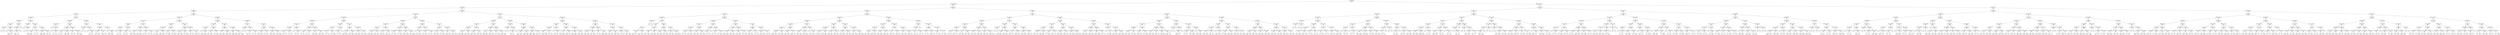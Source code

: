 digraph Tree {
node [shape=box] ;
0 [label="X[8] <= 0.942\n0.0178\n4000"] ;
1 [label="X[6] <= 0.6324\n0.0165\n2427"] ;
0 -> 1 [labeldistance=2.5, labelangle=45, headlabel="True"] ;
2 [label="X[7] <= 0.6022\n0.0128\n1156"] ;
1 -> 2 ;
3 [label="X[8] <= 0.6693\n0.0095\n400"] ;
2 -> 3 ;
4 [label="X[8] <= 0.582\n0.0072\n152"] ;
3 -> 4 ;
5 [label="X[11] <= 0.0372\n0.0048\n61"] ;
4 -> 5 ;
6 [label="X[16] <= 0.6474\n0.0049\n18"] ;
5 -> 6 ;
7 [label="X[14] <= 0.2423\n0.0043\n12"] ;
6 -> 7 ;
8 [label="X[8] <= 0.4731\n0.0019\n2"] ;
7 -> 8 ;
9 [label="0.0\n1"] ;
8 -> 9 ;
10 [label="0.0\n1"] ;
8 -> 10 ;
11 [label="X[17] <= 0.5556\n0.0029\n10"] ;
7 -> 11 ;
12 [label="0.0\n1"] ;
11 -> 12 ;
13 [label="X[18] <= 0.8498\n0.0015\n9"] ;
11 -> 13 ;
14 [label="0.0002\n3"] ;
13 -> 14 ;
15 [label="0.001\n6"] ;
13 -> 15 ;
16 [label="X[2] <= 0.1723\n0.0021\n6"] ;
6 -> 16 ;
17 [label="X[18] <= 0.9809\n0.0009\n5"] ;
16 -> 17 ;
18 [label="X[2] <= 0.1395\n0.0002\n4"] ;
17 -> 18 ;
19 [label="0.0001\n3"] ;
18 -> 19 ;
20 [label="-0.0\n1"] ;
18 -> 20 ;
21 [label="0.0\n1"] ;
17 -> 21 ;
22 [label="0.0\n1"] ;
16 -> 22 ;
23 [label="X[18] <= 0.7528\n0.004\n43"] ;
5 -> 23 ;
24 [label="X[14] <= 0.2542\n0.0012\n3"] ;
23 -> 24 ;
25 [label="-0.0\n1"] ;
24 -> 25 ;
26 [label="X[2] <= 0.0907\n0.0001\n2"] ;
24 -> 26 ;
27 [label="0.0\n1"] ;
26 -> 27 ;
28 [label="0.0\n1"] ;
26 -> 28 ;
29 [label="X[8] <= 0.4719\n0.0036\n40"] ;
23 -> 29 ;
30 [label="X[1] <= 0.1077\n0.002\n8"] ;
29 -> 30 ;
31 [label="X[12] <= 0.267\n0.0012\n6"] ;
30 -> 31 ;
32 [label="0.0002\n4"] ;
31 -> 32 ;
33 [label="0.0016\n2"] ;
31 -> 33 ;
34 [label="X[4] <= 0.2692\n0.0\n2"] ;
30 -> 34 ;
35 [label="0.0\n1"] ;
34 -> 35 ;
36 [label="0.0\n1"] ;
34 -> 36 ;
37 [label="X[1] <= 0.1415\n0.0036\n32"] ;
29 -> 37 ;
38 [label="X[3] <= 0.2555\n0.0037\n27"] ;
37 -> 38 ;
39 [label="0.0036\n19"] ;
38 -> 39 ;
40 [label="0.0022\n8"] ;
38 -> 40 ;
41 [label="X[8] <= 0.542\n0.0001\n5"] ;
37 -> 41 ;
42 [label="0.0\n2"] ;
41 -> 42 ;
43 [label="0.0\n3"] ;
41 -> 43 ;
44 [label="X[2] <= 0.1813\n0.0074\n91"] ;
4 -> 44 ;
45 [label="X[12] <= 0.0554\n0.0067\n63"] ;
44 -> 45 ;
46 [label="X[18] <= 0.7891\n0.0081\n4"] ;
45 -> 46 ;
47 [label="0.0\n1"] ;
46 -> 47 ;
48 [label="X[7] <= 0.4924\n0.0035\n3"] ;
46 -> 48 ;
49 [label="0.0\n1"] ;
48 -> 49 ;
50 [label="X[11] <= 0.0213\n0.0022\n2"] ;
48 -> 50 ;
51 [label="-0.0\n1"] ;
50 -> 51 ;
52 [label="-0.0\n1"] ;
50 -> 52 ;
53 [label="X[7] <= 0.5623\n0.0059\n59"] ;
45 -> 53 ;
54 [label="X[18] <= 0.7345\n0.0052\n47"] ;
53 -> 54 ;
55 [label="X[1] <= 0.0721\n0.0018\n2"] ;
54 -> 55 ;
56 [label="0.0\n1"] ;
55 -> 56 ;
57 [label="0.0\n1"] ;
55 -> 57 ;
58 [label="X[8] <= 0.6364\n0.0047\n45"] ;
54 -> 58 ;
59 [label="0.004\n26"] ;
58 -> 59 ;
60 [label="0.0047\n19"] ;
58 -> 60 ;
61 [label="X[8] <= 0.6262\n0.0057\n12"] ;
53 -> 61 ;
62 [label="X[3] <= 0.176\n0.0025\n4"] ;
61 -> 62 ;
63 [label="0.0\n1"] ;
62 -> 63 ;
64 [label="0.0\n3"] ;
62 -> 64 ;
65 [label="X[13] <= 0.2599\n0.0048\n8"] ;
61 -> 65 ;
66 [label="0.0043\n3"] ;
65 -> 66 ;
67 [label="0.0016\n5"] ;
65 -> 67 ;
68 [label="X[11] <= 0.024\n0.0066\n28"] ;
44 -> 68 ;
69 [label="X[14] <= 0.1872\n0.0053\n6"] ;
68 -> 69 ;
70 [label="X[18] <= 0.7595\n0.0049\n2"] ;
69 -> 70 ;
71 [label="0.0\n1"] ;
70 -> 71 ;
72 [label="0.0\n1"] ;
70 -> 72 ;
73 [label="X[13] <= 0.2098\n0.0011\n4"] ;
69 -> 73 ;
74 [label="0.0\n1"] ;
73 -> 74 ;
75 [label="X[12] <= 0.1388\n0.0003\n3"] ;
73 -> 75 ;
76 [label="0.0\n1"] ;
75 -> 76 ;
77 [label="0.0\n2"] ;
75 -> 77 ;
78 [label="X[1] <= 0.1746\n0.006\n22"] ;
68 -> 78 ;
79 [label="X[12] <= 0.0984\n0.0062\n11"] ;
78 -> 79 ;
80 [label="X[4] <= 0.3945\n0.006\n4"] ;
79 -> 80 ;
81 [label="0.0017\n2"] ;
80 -> 81 ;
82 [label="0.0027\n2"] ;
80 -> 82 ;
83 [label="X[16] <= 0.7251\n0.0031\n7"] ;
79 -> 83 ;
84 [label="0.0018\n6"] ;
83 -> 84 ;
85 [label="-0.0\n1"] ;
83 -> 85 ;
86 [label="X[12] <= 0.1237\n0.004\n11"] ;
78 -> 86 ;
87 [label="0.0\n1"] ;
86 -> 87 ;
88 [label="X[7] <= 0.5572\n0.0034\n10"] ;
86 -> 88 ;
89 [label="0.0029\n6"] ;
88 -> 89 ;
90 [label="0.0018\n4"] ;
88 -> 90 ;
91 [label="X[8] <= 0.7672\n0.0099\n248"] ;
3 -> 91 ;
92 [label="X[18] <= 0.7719\n0.0087\n102"] ;
91 -> 92 ;
93 [label="X[14] <= 0.2478\n0.0117\n23"] ;
92 -> 93 ;
94 [label="X[8] <= 0.69\n0.0096\n6"] ;
93 -> 94 ;
95 [label="X[14] <= 0.201\n0.0095\n3"] ;
94 -> 95 ;
96 [label="0.0\n1"] ;
95 -> 96 ;
97 [label="X[17] <= 0.4608\n0.0053\n2"] ;
95 -> 97 ;
98 [label="-0.0\n1"] ;
97 -> 98 ;
99 [label="0.0\n1"] ;
97 -> 99 ;
100 [label="X[12] <= 0.1455\n0.002\n3"] ;
94 -> 100 ;
101 [label="X[7] <= 0.5698\n0.0004\n2"] ;
100 -> 101 ;
102 [label="0.0\n1"] ;
101 -> 102 ;
103 [label="0.0\n1"] ;
101 -> 103 ;
104 [label="0.0\n1"] ;
100 -> 104 ;
105 [label="X[4] <= 0.3678\n0.0101\n17"] ;
93 -> 105 ;
106 [label="X[16] <= 0.58\n0.0089\n13"] ;
105 -> 106 ;
107 [label="X[12] <= 0.1316\n0.0075\n9"] ;
106 -> 107 ;
108 [label="0.0054\n2"] ;
107 -> 108 ;
109 [label="0.0056\n7"] ;
107 -> 109 ;
110 [label="X[17] <= 0.6662\n0.0067\n4"] ;
106 -> 110 ;
111 [label="0.0021\n2"] ;
110 -> 111 ;
112 [label="0.005\n2"] ;
110 -> 112 ;
113 [label="X[12] <= 0.1607\n0.0085\n4"] ;
105 -> 113 ;
114 [label="X[4] <= 0.4075\n0.0034\n2"] ;
113 -> 114 ;
115 [label="0.0\n1"] ;
114 -> 115 ;
116 [label="0.0\n1"] ;
114 -> 116 ;
117 [label="X[18] <= 0.707\n0.0057\n2"] ;
113 -> 117 ;
118 [label="-0.0\n1"] ;
117 -> 118 ;
119 [label="0.0\n1"] ;
117 -> 119 ;
120 [label="X[11] <= 0.0646\n0.0069\n79"] ;
92 -> 120 ;
121 [label="X[1] <= 0.0964\n0.0081\n26"] ;
120 -> 121 ;
122 [label="X[14] <= 0.4929\n0.008\n17"] ;
121 -> 122 ;
123 [label="X[3] <= 0.1127\n0.006\n12"] ;
122 -> 123 ;
124 [label="0.0\n1"] ;
123 -> 124 ;
125 [label="0.0047\n11"] ;
123 -> 125 ;
126 [label="X[5] <= 0.3506\n0.0086\n5"] ;
122 -> 126 ;
127 [label="0.0061\n3"] ;
126 -> 127 ;
128 [label="0.0044\n2"] ;
126 -> 128 ;
129 [label="X[5] <= 0.4343\n0.0047\n9"] ;
121 -> 129 ;
130 [label="X[2] <= 0.174\n0.0037\n5"] ;
129 -> 130 ;
131 [label="0.0\n1"] ;
130 -> 131 ;
132 [label="0.0025\n4"] ;
130 -> 132 ;
133 [label="X[16] <= 0.6969\n0.0026\n4"] ;
129 -> 133 ;
134 [label="0.0\n1"] ;
133 -> 134 ;
135 [label="0.0017\n3"] ;
133 -> 135 ;
136 [label="X[15] <= 0.7501\n0.0057\n53"] ;
120 -> 136 ;
137 [label="X[8] <= 0.7098\n0.0052\n47"] ;
136 -> 137 ;
138 [label="X[15] <= 0.5776\n0.0048\n25"] ;
137 -> 138 ;
139 [label="0.0042\n11"] ;
138 -> 139 ;
140 [label="0.0045\n14"] ;
138 -> 140 ;
141 [label="X[1] <= 0.004\n0.0047\n22"] ;
137 -> 141 ;
142 [label="-0.0\n1"] ;
141 -> 142 ;
143 [label="0.0042\n21"] ;
141 -> 143 ;
144 [label="X[18] <= 0.959\n0.0057\n6"] ;
136 -> 144 ;
145 [label="X[1] <= 0.0216\n0.0021\n2"] ;
144 -> 145 ;
146 [label="-0.0\n1"] ;
145 -> 146 ;
147 [label="-0.0\n1"] ;
145 -> 147 ;
148 [label="X[11] <= 0.2679\n0.0041\n4"] ;
144 -> 148 ;
149 [label="0.0015\n3"] ;
148 -> 149 ;
150 [label="-0.0\n1"] ;
148 -> 150 ;
151 [label="X[8] <= 0.901\n0.0099\n146"] ;
91 -> 151 ;
152 [label="X[12] <= 0.1416\n0.0097\n114"] ;
151 -> 152 ;
153 [label="X[18] <= 0.9387\n0.0117\n30"] ;
152 -> 153 ;
154 [label="X[14] <= 0.0856\n0.0125\n20"] ;
153 -> 154 ;
155 [label="-0.0\n1"] ;
154 -> 155 ;
156 [label="X[8] <= 0.8235\n0.0116\n19"] ;
154 -> 156 ;
157 [label="0.0094\n8"] ;
156 -> 157 ;
158 [label="0.0108\n11"] ;
156 -> 158 ;
159 [label="X[18] <= 0.9821\n0.0071\n10"] ;
153 -> 159 ;
160 [label="X[8] <= 0.8189\n0.0047\n6"] ;
159 -> 160 ;
161 [label="0.0017\n3"] ;
160 -> 161 ;
162 [label="0.0021\n3"] ;
160 -> 162 ;
163 [label="X[3] <= 0.1297\n0.0043\n4"] ;
159 -> 163 ;
164 [label="0.0\n1"] ;
163 -> 164 ;
165 [label="0.0029\n3"] ;
163 -> 165 ;
166 [label="X[7] <= 0.5556\n0.0084\n84"] ;
152 -> 166 ;
167 [label="X[17] <= 0.6665\n0.0072\n42"] ;
166 -> 167 ;
168 [label="X[3] <= 0.1766\n0.0088\n7"] ;
167 -> 168 ;
169 [label="0.0072\n4"] ;
168 -> 169 ;
170 [label="0.0054\n3"] ;
168 -> 170 ;
171 [label="X[6] <= 0.4382\n0.0063\n35"] ;
167 -> 171 ;
172 [label="0.0062\n28"] ;
171 -> 172 ;
173 [label="0.004\n7"] ;
171 -> 173 ;
174 [label="X[1] <= 0.0527\n0.0086\n42"] ;
166 -> 174 ;
175 [label="X[17] <= 0.801\n0.0079\n20"] ;
174 -> 175 ;
176 [label="0.0068\n5"] ;
175 -> 176 ;
177 [label="0.0065\n15"] ;
175 -> 177 ;
178 [label="X[4] <= 0.4295\n0.0071\n22"] ;
174 -> 178 ;
179 [label="0.0063\n17"] ;
178 -> 179 ;
180 [label="0.0056\n5"] ;
178 -> 180 ;
181 [label="X[18] <= 0.8077\n0.0086\n32"] ;
151 -> 181 ;
182 [label="X[13] <= 0.2311\n0.007\n6"] ;
181 -> 182 ;
183 [label="X[7] <= 0.4927\n0.0094\n2"] ;
182 -> 183 ;
184 [label="-0.0\n1"] ;
183 -> 184 ;
185 [label="0.0\n1"] ;
183 -> 185 ;
186 [label="X[4] <= 0.309\n0.0023\n4"] ;
182 -> 186 ;
187 [label="X[18] <= 0.7361\n0.0008\n2"] ;
186 -> 187 ;
188 [label="0.0\n1"] ;
187 -> 188 ;
189 [label="0.0\n1"] ;
187 -> 189 ;
190 [label="X[6] <= 0.5079\n0.0008\n2"] ;
186 -> 190 ;
191 [label="-0.0\n1"] ;
190 -> 191 ;
192 [label="0.0\n1"] ;
190 -> 192 ;
193 [label="X[3] <= 0.234\n0.0073\n26"] ;
181 -> 193 ;
194 [label="X[7] <= 0.5673\n0.0036\n12"] ;
193 -> 194 ;
195 [label="X[17] <= 0.8883\n0.0027\n10"] ;
194 -> 195 ;
196 [label="0.0016\n7"] ;
195 -> 196 ;
197 [label="0.0018\n3"] ;
195 -> 197 ;
198 [label="X[8] <= 0.9242\n0.0017\n2"] ;
194 -> 198 ;
199 [label="-0.0\n1"] ;
198 -> 199 ;
200 [label="0.0\n1"] ;
198 -> 200 ;
201 [label="X[12] <= 0.2172\n0.0087\n14"] ;
193 -> 201 ;
202 [label="X[3] <= 0.2463\n0.0083\n7"] ;
201 -> 202 ;
203 [label="0.0075\n2"] ;
202 -> 203 ;
204 [label="0.0047\n5"] ;
202 -> 204 ;
205 [label="X[6] <= 0.5017\n0.0055\n7"] ;
201 -> 205 ;
206 [label="0.0027\n4"] ;
205 -> 206 ;
207 [label="0.0053\n3"] ;
205 -> 207 ;
208 [label="X[12] <= 0.1368\n0.0135\n756"] ;
2 -> 208 ;
209 [label="X[17] <= 0.6602\n0.0157\n210"] ;
208 -> 209 ;
210 [label="X[8] <= 0.8398\n0.0173\n75"] ;
209 -> 210 ;
211 [label="X[18] <= 0.6509\n0.0141\n36"] ;
210 -> 211 ;
212 [label="X[13] <= 0.1511\n0.0129\n7"] ;
211 -> 212 ;
213 [label="X[6] <= 0.5483\n0.0132\n4"] ;
212 -> 213 ;
214 [label="X[18] <= 0.5266\n0.0105\n2"] ;
213 -> 214 ;
215 [label="0.0\n1"] ;
214 -> 215 ;
216 [label="-0.0\n1"] ;
214 -> 216 ;
217 [label="X[16] <= 0.4267\n0.0033\n2"] ;
213 -> 217 ;
218 [label="-0.0\n1"] ;
217 -> 218 ;
219 [label="0.0\n1"] ;
217 -> 219 ;
220 [label="X[11] <= 0.0276\n0.0007\n3"] ;
212 -> 220 ;
221 [label="-0.0\n1"] ;
220 -> 221 ;
222 [label="X[11] <= 0.0508\n0.0001\n2"] ;
220 -> 222 ;
223 [label="0.0\n1"] ;
222 -> 223 ;
224 [label="0.0\n1"] ;
222 -> 224 ;
225 [label="X[4] <= 0.2431\n0.013\n29"] ;
211 -> 225 ;
226 [label="X[16] <= 0.384\n0.0061\n4"] ;
225 -> 226 ;
227 [label="X[1] <= 0.0387\n0.0029\n2"] ;
226 -> 227 ;
228 [label="0.0\n1"] ;
227 -> 228 ;
229 [label="0.0\n1"] ;
227 -> 229 ;
230 [label="X[4] <= 0.2023\n0.0035\n2"] ;
226 -> 230 ;
231 [label="-0.0\n1"] ;
230 -> 231 ;
232 [label="0.0\n1"] ;
230 -> 232 ;
233 [label="X[14] <= 0.2099\n0.0127\n25"] ;
225 -> 233 ;
234 [label="X[11] <= 0.0128\n0.0073\n5"] ;
233 -> 234 ;
235 [label="0.0048\n2"] ;
234 -> 235 ;
236 [label="0.0044\n3"] ;
234 -> 236 ;
237 [label="X[8] <= 0.7562\n0.012\n20"] ;
233 -> 237 ;
238 [label="0.0085\n6"] ;
237 -> 238 ;
239 [label="0.0117\n14"] ;
237 -> 239 ;
240 [label="X[15] <= 0.226\n0.0187\n39"] ;
210 -> 240 ;
241 [label="X[2] <= 0.2094\n0.0201\n8"] ;
240 -> 241 ;
242 [label="X[4] <= 0.3159\n0.0183\n5"] ;
241 -> 242 ;
243 [label="X[12] <= 0.0271\n0.0112\n2"] ;
242 -> 243 ;
244 [label="0.0\n1"] ;
243 -> 244 ;
245 [label="0.0\n1"] ;
243 -> 245 ;
246 [label="X[11] <= 0.0173\n0.0136\n3"] ;
242 -> 246 ;
247 [label="-0.0\n1"] ;
246 -> 247 ;
248 [label="0.0093\n2"] ;
246 -> 248 ;
249 [label="X[17] <= 0.5204\n0.0108\n3"] ;
241 -> 249 ;
250 [label="X[12] <= 0.0733\n0.0029\n2"] ;
249 -> 250 ;
251 [label="0.0\n1"] ;
250 -> 251 ;
252 [label="0.0\n1"] ;
250 -> 252 ;
253 [label="0.0\n1"] ;
249 -> 253 ;
254 [label="X[14] <= 0.323\n0.0167\n31"] ;
240 -> 254 ;
255 [label="X[4] <= 0.3728\n0.0162\n19"] ;
254 -> 255 ;
256 [label="X[14] <= 0.2347\n0.0139\n7"] ;
255 -> 256 ;
257 [label="0.008\n3"] ;
256 -> 257 ;
258 [label="0.0118\n4"] ;
256 -> 258 ;
259 [label="X[12] <= 0.0619\n0.0143\n12"] ;
255 -> 259 ;
260 [label="0.0103\n3"] ;
259 -> 260 ;
261 [label="0.0125\n9"] ;
259 -> 261 ;
262 [label="X[18] <= 0.7858\n0.0143\n12"] ;
254 -> 262 ;
263 [label="X[1] <= 0.0069\n0.0112\n5"] ;
262 -> 263 ;
264 [label="0.0072\n2"] ;
263 -> 264 ;
265 [label="0.0061\n3"] ;
263 -> 265 ;
266 [label="X[7] <= 0.7808\n0.0132\n7"] ;
262 -> 266 ;
267 [label="0.0117\n5"] ;
266 -> 267 ;
268 [label="0.0059\n2"] ;
266 -> 268 ;
269 [label="X[7] <= 0.6953\n0.014\n135"] ;
209 -> 269 ;
270 [label="X[12] <= 0.083\n0.0121\n68"] ;
269 -> 270 ;
271 [label="X[8] <= 0.8658\n0.0127\n30"] ;
270 -> 271 ;
272 [label="X[8] <= 0.7759\n0.0105\n19"] ;
271 -> 272 ;
273 [label="X[18] <= 0.8371\n0.0102\n12"] ;
272 -> 273 ;
274 [label="0.0016\n2"] ;
273 -> 274 ;
275 [label="0.009\n10"] ;
273 -> 275 ;
276 [label="X[6] <= 0.541\n0.0071\n7"] ;
272 -> 276 ;
277 [label="0.0038\n3"] ;
276 -> 277 ;
278 [label="0.0046\n4"] ;
276 -> 278 ;
279 [label="X[15] <= 0.6169\n0.0134\n11"] ;
271 -> 279 ;
280 [label="X[18] <= 0.8232\n0.0122\n8"] ;
279 -> 280 ;
281 [label="0.0079\n2"] ;
280 -> 281 ;
282 [label="0.01\n6"] ;
280 -> 282 ;
283 [label="X[2] <= 0.1638\n0.0077\n3"] ;
279 -> 283 ;
284 [label="0.004\n2"] ;
283 -> 284 ;
285 [label="0.0\n1"] ;
283 -> 285 ;
286 [label="X[8] <= 0.7242\n0.0102\n38"] ;
270 -> 286 ;
287 [label="X[6] <= 0.5828\n0.0075\n10"] ;
286 -> 287 ;
288 [label="X[11] <= 0.0067\n0.0069\n6"] ;
287 -> 288 ;
289 [label="0.0\n1"] ;
288 -> 289 ;
290 [label="0.0051\n5"] ;
288 -> 290 ;
291 [label="X[14] <= 0.3449\n0.0035\n4"] ;
287 -> 291 ;
292 [label="0.0\n1"] ;
291 -> 292 ;
293 [label="0.0017\n3"] ;
291 -> 293 ;
294 [label="X[8] <= 0.8341\n0.0101\n28"] ;
286 -> 294 ;
295 [label="X[14] <= 0.4474\n0.0087\n11"] ;
294 -> 295 ;
296 [label="0.0057\n8"] ;
295 -> 296 ;
297 [label="0.0086\n3"] ;
295 -> 297 ;
298 [label="X[6] <= 0.527\n0.0096\n17"] ;
294 -> 298 ;
299 [label="0.0076\n7"] ;
298 -> 299 ;
300 [label="0.0086\n10"] ;
298 -> 300 ;
301 [label="X[8] <= 0.8309\n0.0148\n67"] ;
269 -> 301 ;
302 [label="X[8] <= 0.8116\n0.0099\n12"] ;
301 -> 302 ;
303 [label="X[3] <= 0.2308\n0.0077\n5"] ;
302 -> 303 ;
304 [label="0.0\n1"] ;
303 -> 304 ;
305 [label="X[12] <= 0.1054\n0.0051\n4"] ;
303 -> 305 ;
306 [label="0.0013\n2"] ;
305 -> 306 ;
307 [label="0.0031\n2"] ;
305 -> 307 ;
308 [label="X[5] <= 0.4936\n0.0079\n7"] ;
302 -> 308 ;
309 [label="X[18] <= 0.8087\n0.0057\n5"] ;
308 -> 309 ;
310 [label="-0.0\n1"] ;
309 -> 310 ;
311 [label="0.0044\n4"] ;
309 -> 311 ;
312 [label="X[11] <= 0.0437\n0.0058\n2"] ;
308 -> 312 ;
313 [label="-0.0\n1"] ;
312 -> 313 ;
314 [label="-0.0\n1"] ;
312 -> 314 ;
315 [label="X[3] <= 0.157\n0.015\n55"] ;
301 -> 315 ;
316 [label="X[5] <= 0.4436\n0.0142\n9"] ;
315 -> 316 ;
317 [label="X[3] <= 0.1148\n0.0116\n6"] ;
316 -> 317 ;
318 [label="0.0076\n2"] ;
317 -> 318 ;
319 [label="0.0086\n4"] ;
317 -> 319 ;
320 [label="X[2] <= 0.053\n0.0106\n3"] ;
316 -> 320 ;
321 [label="0.0\n1"] ;
320 -> 321 ;
322 [label="0.0073\n2"] ;
320 -> 322 ;
323 [label="X[3] <= 0.3249\n0.0143\n46"] ;
315 -> 323 ;
324 [label="X[8] <= 0.906\n0.014\n30"] ;
323 -> 324 ;
325 [label="0.0122\n18"] ;
324 -> 325 ;
326 [label="0.014\n12"] ;
324 -> 326 ;
327 [label="X[17] <= 0.8253\n0.0129\n16"] ;
323 -> 327 ;
328 [label="0.0121\n9"] ;
327 -> 328 ;
329 [label="0.0104\n7"] ;
327 -> 329 ;
330 [label="X[7] <= 0.6784\n0.0119\n546"] ;
208 -> 330 ;
331 [label="X[8] <= 0.7706\n0.011\n225"] ;
330 -> 331 ;
332 [label="X[8] <= 0.7074\n0.0098\n94"] ;
331 -> 332 ;
333 [label="X[2] <= 0.1834\n0.009\n44"] ;
332 -> 333 ;
334 [label="X[12] <= 0.2309\n0.0078\n23"] ;
333 -> 334 ;
335 [label="X[11] <= 0.1144\n0.0065\n12"] ;
334 -> 335 ;
336 [label="0.0056\n7"] ;
335 -> 336 ;
337 [label="0.0039\n5"] ;
335 -> 337 ;
338 [label="X[5] <= 0.548\n0.0063\n11"] ;
334 -> 338 ;
339 [label="0.005\n9"] ;
338 -> 339 ;
340 [label="0.0018\n2"] ;
338 -> 340 ;
341 [label="X[4] <= 0.4634\n0.0077\n21"] ;
333 -> 341 ;
342 [label="X[8] <= 0.6834\n0.0056\n16"] ;
341 -> 342 ;
343 [label="0.0042\n10"] ;
342 -> 343 ;
344 [label="0.0041\n6"] ;
342 -> 344 ;
345 [label="X[1] <= 0.146\n0.008\n5"] ;
341 -> 345 ;
346 [label="0.0049\n4"] ;
345 -> 346 ;
347 [label="-0.0\n1"] ;
345 -> 347 ;
348 [label="X[11] <= 0.1107\n0.009\n50"] ;
332 -> 348 ;
349 [label="X[2] <= 0.2699\n0.0087\n23"] ;
348 -> 349 ;
350 [label="X[1] <= 0.1006\n0.0067\n17"] ;
349 -> 350 ;
351 [label="0.006\n13"] ;
350 -> 351 ;
352 [label="0.0037\n4"] ;
350 -> 352 ;
353 [label="X[7] <= 0.653\n0.0048\n6"] ;
349 -> 353 ;
354 [label="0.0001\n3"] ;
353 -> 354 ;
355 [label="0.0043\n3"] ;
353 -> 355 ;
356 [label="X[1] <= 0.0067\n0.0078\n27"] ;
348 -> 356 ;
357 [label="X[6] <= 0.5157\n0.0031\n3"] ;
356 -> 357 ;
358 [label="0.0\n1"] ;
357 -> 358 ;
359 [label="0.0018\n2"] ;
357 -> 359 ;
360 [label="X[5] <= 0.539\n0.0071\n24"] ;
356 -> 360 ;
361 [label="0.0051\n16"] ;
360 -> 361 ;
362 [label="0.0073\n8"] ;
360 -> 362 ;
363 [label="X[18] <= 0.6669\n0.0109\n131"] ;
331 -> 363 ;
364 [label="X[15] <= 0.3496\n0.0154\n5"] ;
363 -> 364 ;
365 [label="X[18] <= 0.4826\n0.009\n2"] ;
364 -> 365 ;
366 [label="-0.0\n1"] ;
365 -> 366 ;
367 [label="-0.0\n1"] ;
365 -> 367 ;
368 [label="X[4] <= 0.2782\n0.0126\n3"] ;
364 -> 368 ;
369 [label="X[13] <= 0.2374\n0.0089\n2"] ;
368 -> 369 ;
370 [label="0.0\n1"] ;
369 -> 370 ;
371 [label="-0.0\n1"] ;
369 -> 371 ;
372 [label="-0.0\n1"] ;
368 -> 372 ;
373 [label="X[8] <= 0.8494\n0.0101\n126"] ;
363 -> 373 ;
374 [label="X[8] <= 0.8088\n0.0091\n69"] ;
373 -> 374 ;
375 [label="X[6] <= 0.5592\n0.0089\n27"] ;
374 -> 375 ;
376 [label="0.0064\n16"] ;
375 -> 376 ;
377 [label="0.0091\n11"] ;
375 -> 377 ;
378 [label="X[11] <= 0.1494\n0.0083\n42"] ;
374 -> 378 ;
379 [label="0.0085\n22"] ;
378 -> 379 ;
380 [label="0.0067\n20"] ;
378 -> 380 ;
381 [label="X[5] <= 0.5678\n0.0104\n57"] ;
373 -> 381 ;
382 [label="X[8] <= 0.9192\n0.0097\n53"] ;
381 -> 382 ;
383 [label="0.0093\n38"] ;
382 -> 383 ;
384 [label="0.0083\n15"] ;
382 -> 384 ;
385 [label="X[8] <= 0.9127\n0.0061\n4"] ;
381 -> 385 ;
386 [label="0.0037\n3"] ;
385 -> 386 ;
387 [label="0.0\n1"] ;
385 -> 387 ;
388 [label="X[8] <= 0.8525\n0.0119\n321"] ;
330 -> 388 ;
389 [label="X[8] <= 0.7695\n0.0105\n135"] ;
388 -> 389 ;
390 [label="X[1] <= 0.1957\n0.0088\n30"] ;
389 -> 390 ;
391 [label="X[4] <= 0.5082\n0.0075\n24"] ;
390 -> 391 ;
392 [label="X[12] <= 0.1865\n0.0071\n22"] ;
391 -> 392 ;
393 [label="0.0056\n4"] ;
392 -> 393 ;
394 [label="0.0065\n18"] ;
392 -> 394 ;
395 [label="X[8] <= 0.7126\n0.002\n2"] ;
391 -> 395 ;
396 [label="0.0\n1"] ;
395 -> 396 ;
397 [label="0.0\n1"] ;
395 -> 397 ;
398 [label="X[1] <= 0.2078\n0.007\n6"] ;
390 -> 398 ;
399 [label="0.0\n1"] ;
398 -> 399 ;
400 [label="X[16] <= 0.7554\n0.0044\n5"] ;
398 -> 400 ;
401 [label="0.003\n4"] ;
400 -> 401 ;
402 [label="-0.0\n1"] ;
400 -> 402 ;
403 [label="X[17] <= 0.7421\n0.0103\n105"] ;
389 -> 403 ;
404 [label="X[2] <= 0.3338\n0.0105\n31"] ;
403 -> 404 ;
405 [label="X[1] <= 0.0331\n0.01\n27"] ;
404 -> 405 ;
406 [label="0.0099\n7"] ;
405 -> 406 ;
407 [label="0.0085\n20"] ;
405 -> 407 ;
408 [label="X[13] <= 0.4309\n0.0058\n4"] ;
404 -> 408 ;
409 [label="0.0036\n3"] ;
408 -> 409 ;
410 [label="-0.0\n1"] ;
408 -> 410 ;
411 [label="X[1] <= 0.1078\n0.0095\n74"] ;
403 -> 411 ;
412 [label="X[6] <= 0.5657\n0.0092\n50"] ;
411 -> 412 ;
413 [label="0.0072\n26"] ;
412 -> 413 ;
414 [label="0.0095\n24"] ;
412 -> 414 ;
415 [label="X[11] <= 0.1097\n0.0082\n24"] ;
411 -> 415 ;
416 [label="0.0078\n10"] ;
415 -> 416 ;
417 [label="0.0068\n14"] ;
415 -> 417 ;
418 [label="X[6] <= 0.5873\n0.0122\n186"] ;
388 -> 418 ;
419 [label="X[11] <= 0.1123\n0.0109\n108"] ;
418 -> 419 ;
420 [label="X[8] <= 0.8994\n0.012\n55"] ;
419 -> 420 ;
421 [label="X[16] <= 0.7638\n0.0093\n19"] ;
420 -> 421 ;
422 [label="0.0082\n11"] ;
421 -> 422 ;
423 [label="0.0087\n8"] ;
421 -> 423 ;
424 [label="X[7] <= 0.7849\n0.0123\n36"] ;
420 -> 424 ;
425 [label="0.01\n17"] ;
424 -> 425 ;
426 [label="0.0127\n19"] ;
424 -> 426 ;
427 [label="X[12] <= 0.2007\n0.009\n53"] ;
419 -> 427 ;
428 [label="X[11] <= 0.1477\n0.0028\n2"] ;
427 -> 428 ;
429 [label="-0.0\n1"] ;
428 -> 429 ;
430 [label="0.0\n1"] ;
428 -> 430 ;
431 [label="X[7] <= 0.7301\n0.0087\n51"] ;
427 -> 431 ;
432 [label="0.0069\n14"] ;
431 -> 432 ;
433 [label="0.0088\n37"] ;
431 -> 433 ;
434 [label="X[1] <= 0.0824\n0.013\n78"] ;
418 -> 434 ;
435 [label="X[17] <= 0.8183\n0.0122\n37"] ;
434 -> 435 ;
436 [label="X[6] <= 0.611\n0.0135\n12"] ;
435 -> 436 ;
437 [label="0.0097\n3"] ;
436 -> 437 ;
438 [label="0.012\n9"] ;
436 -> 438 ;
439 [label="X[14] <= 0.645\n0.0103\n25"] ;
435 -> 439 ;
440 [label="0.0099\n21"] ;
439 -> 440 ;
441 [label="0.005\n4"] ;
439 -> 441 ;
442 [label="X[17] <= 0.446\n0.0123\n41"] ;
434 -> 442 ;
443 [label="X[8] <= 0.8825\n0.0085\n2"] ;
442 -> 443 ;
444 [label="-0.0\n1"] ;
443 -> 444 ;
445 [label="-0.0\n1"] ;
443 -> 445 ;
446 [label="X[11] <= 0.1335\n0.0113\n39"] ;
442 -> 446 ;
447 [label="0.0111\n24"] ;
446 -> 447 ;
448 [label="0.0094\n15"] ;
446 -> 448 ;
449 [label="X[12] <= 0.1901\n0.0182\n1271"] ;
1 -> 449 ;
450 [label="X[17] <= 0.7327\n0.0189\n555"] ;
449 -> 450 ;
451 [label="X[14] <= 0.2503\n0.0197\n242"] ;
450 -> 451 ;
452 [label="X[18] <= 0.4215\n0.0203\n93"] ;
451 -> 452 ;
453 [label="X[8] <= 0.8846\n0.002\n2"] ;
452 -> 453 ;
454 [label="0.0\n1"] ;
453 -> 454 ;
455 [label="-0.0\n1"] ;
453 -> 455 ;
456 [label="X[8] <= 0.8697\n0.02\n91"] ;
452 -> 456 ;
457 [label="X[3] <= 0.472\n0.0169\n32"] ;
456 -> 457 ;
458 [label="X[4] <= 0.3277\n0.0172\n22"] ;
457 -> 458 ;
459 [label="X[15] <= 0.2685\n0.0163\n4"] ;
458 -> 459 ;
460 [label="0.0077\n2"] ;
459 -> 460 ;
461 [label="0.01\n2"] ;
459 -> 461 ;
462 [label="X[17] <= 0.6174\n0.0152\n18"] ;
458 -> 462 ;
463 [label="0.0134\n9"] ;
462 -> 463 ;
464 [label="0.0139\n9"] ;
462 -> 464 ;
465 [label="X[17] <= 0.5776\n0.0121\n10"] ;
457 -> 465 ;
466 [label="X[3] <= 0.5764\n0.0092\n5"] ;
465 -> 466 ;
467 [label="0.0081\n2"] ;
466 -> 467 ;
468 [label="0.0006\n3"] ;
466 -> 468 ;
469 [label="X[12] <= 0.0893\n0.009\n5"] ;
465 -> 469 ;
470 [label="0.0052\n3"] ;
469 -> 470 ;
471 [label="0.0066\n2"] ;
469 -> 471 ;
472 [label="X[16] <= 0.408\n0.0206\n59"] ;
456 -> 472 ;
473 [label="X[5] <= 0.692\n0.0198\n30"] ;
472 -> 473 ;
474 [label="X[18] <= 0.78\n0.0196\n22"] ;
473 -> 474 ;
475 [label="0.017\n12"] ;
474 -> 475 ;
476 [label="0.0189\n10"] ;
474 -> 476 ;
477 [label="X[8] <= 0.9075\n0.0154\n8"] ;
473 -> 477 ;
478 [label="0.006\n2"] ;
477 -> 478 ;
479 [label="0.0138\n6"] ;
477 -> 479 ;
480 [label="X[7] <= 0.814\n0.0199\n29"] ;
472 -> 480 ;
481 [label="X[6] <= 0.6796\n0.016\n9"] ;
480 -> 481 ;
482 [label="0.0122\n4"] ;
481 -> 482 ;
483 [label="0.0142\n5"] ;
481 -> 483 ;
484 [label="X[12] <= 0.1054\n0.0196\n20"] ;
480 -> 484 ;
485 [label="0.0174\n9"] ;
484 -> 485 ;
486 [label="0.0181\n11"] ;
484 -> 486 ;
487 [label="X[7] <= 0.8018\n0.0185\n149"] ;
451 -> 487 ;
488 [label="X[2] <= 0.3818\n0.0162\n59"] ;
487 -> 488 ;
489 [label="X[18] <= 0.7307\n0.016\n51"] ;
488 -> 489 ;
490 [label="X[3] <= 0.2359\n0.016\n12"] ;
489 -> 490 ;
491 [label="X[6] <= 0.6586\n0.0078\n2"] ;
490 -> 491 ;
492 [label="-0.0\n1"] ;
491 -> 492 ;
493 [label="0.0\n1"] ;
491 -> 493 ;
494 [label="X[2] <= 0.1886\n0.0141\n10"] ;
490 -> 494 ;
495 [label="0.0117\n3"] ;
494 -> 495 ;
496 [label="0.0107\n7"] ;
494 -> 496 ;
497 [label="X[3] <= 0.3688\n0.0148\n39"] ;
489 -> 497 ;
498 [label="X[13] <= 0.1888\n0.0147\n23"] ;
497 -> 498 ;
499 [label="0.0126\n6"] ;
498 -> 499 ;
500 [label="0.0131\n17"] ;
498 -> 500 ;
501 [label="X[6] <= 0.697\n0.0126\n16"] ;
497 -> 501 ;
502 [label="0.0111\n9"] ;
501 -> 502 ;
503 [label="0.0106\n7"] ;
501 -> 503 ;
504 [label="X[1] <= 0.0641\n0.0098\n8"] ;
488 -> 504 ;
505 [label="X[18] <= 0.8619\n0.0033\n3"] ;
504 -> 505 ;
506 [label="X[4] <= 0.564\n0.0009\n2"] ;
505 -> 506 ;
507 [label="0.0\n1"] ;
506 -> 507 ;
508 [label="-0.0\n1"] ;
506 -> 508 ;
509 [label="-0.0\n1"] ;
505 -> 509 ;
510 [label="X[6] <= 0.647\n0.0092\n5"] ;
504 -> 510 ;
511 [label="X[11] <= 0.0597\n0.0069\n2"] ;
510 -> 511 ;
512 [label="0.0\n1"] ;
511 -> 512 ;
513 [label="-0.0\n1"] ;
511 -> 513 ;
514 [label="X[12] <= 0.1098\n0.0051\n3"] ;
510 -> 514 ;
515 [label="-0.0\n1"] ;
514 -> 515 ;
516 [label="0.0022\n2"] ;
514 -> 516 ;
517 [label="X[3] <= 0.4555\n0.0192\n90"] ;
487 -> 517 ;
518 [label="X[8] <= 0.8941\n0.0192\n60"] ;
517 -> 518 ;
519 [label="X[12] <= 0.0867\n0.016\n22"] ;
518 -> 519 ;
520 [label="X[16] <= 0.5324\n0.0113\n6"] ;
519 -> 520 ;
521 [label="0.0028\n2"] ;
520 -> 521 ;
522 [label="0.0099\n4"] ;
520 -> 522 ;
523 [label="X[15] <= 0.386\n0.0153\n16"] ;
519 -> 523 ;
524 [label="0.0096\n5"] ;
523 -> 524 ;
525 [label="0.0148\n11"] ;
523 -> 525 ;
526 [label="X[13] <= 0.2799\n0.0197\n38"] ;
518 -> 526 ;
527 [label="X[13] <= 0.1774\n0.0192\n34"] ;
526 -> 527 ;
528 [label="0.0194\n8"] ;
527 -> 528 ;
529 [label="0.0177\n26"] ;
527 -> 529 ;
530 [label="X[6] <= 0.7805\n0.0147\n4"] ;
526 -> 530 ;
531 [label="0.0\n1"] ;
530 -> 531 ;
532 [label="0.0114\n3"] ;
530 -> 532 ;
533 [label="X[7] <= 0.875\n0.0174\n30"] ;
517 -> 533 ;
534 [label="X[6] <= 0.8345\n0.0153\n18"] ;
533 -> 534 ;
535 [label="X[13] <= 0.3073\n0.0141\n16"] ;
534 -> 535 ;
536 [label="0.0129\n10"] ;
535 -> 536 ;
537 [label="0.0117\n6"] ;
535 -> 537 ;
538 [label="X[5] <= 0.7709\n0.011\n2"] ;
534 -> 538 ;
539 [label="0.0\n1"] ;
538 -> 539 ;
540 [label="0.0\n1"] ;
538 -> 540 ;
541 [label="X[15] <= 0.491\n0.0174\n12"] ;
533 -> 541 ;
542 [label="X[18] <= 0.7825\n0.0162\n10"] ;
541 -> 542 ;
543 [label="0.0138\n4"] ;
542 -> 543 ;
544 [label="0.0127\n6"] ;
542 -> 544 ;
545 [label="X[12] <= 0.1529\n0.0071\n2"] ;
541 -> 545 ;
546 [label="0.0\n1"] ;
545 -> 546 ;
547 [label="-0.0\n1"] ;
545 -> 547 ;
548 [label="X[5] <= 0.7035\n0.0173\n313"] ;
450 -> 548 ;
549 [label="X[12] <= 0.1045\n0.0162\n243"] ;
548 -> 549 ;
550 [label="X[8] <= 0.9142\n0.0164\n92"] ;
549 -> 550 ;
551 [label="X[3] <= 0.3893\n0.0152\n66"] ;
550 -> 551 ;
552 [label="X[14] <= 0.4031\n0.0158\n38"] ;
551 -> 552 ;
553 [label="X[7] <= 0.8339\n0.0158\n28"] ;
552 -> 553 ;
554 [label="0.0153\n24"] ;
553 -> 554 ;
555 [label="0.0113\n4"] ;
553 -> 555 ;
556 [label="X[6] <= 0.7062\n0.0124\n10"] ;
552 -> 556 ;
557 [label="0.0121\n6"] ;
556 -> 557 ;
558 [label="0.0065\n4"] ;
556 -> 558 ;
559 [label="X[5] <= 0.6879\n0.0127\n28"] ;
551 -> 559 ;
560 [label="X[13] <= 0.3208\n0.0122\n25"] ;
559 -> 560 ;
561 [label="0.0116\n22"] ;
560 -> 561 ;
562 [label="0.0077\n3"] ;
560 -> 562 ;
563 [label="X[1] <= 0.1653\n0.007\n3"] ;
559 -> 563 ;
564 [label="0.0044\n2"] ;
563 -> 564 ;
565 [label="0.0\n1"] ;
563 -> 565 ;
566 [label="X[6] <= 0.7701\n0.0174\n26"] ;
550 -> 566 ;
567 [label="X[7] <= 0.8326\n0.0149\n17"] ;
566 -> 567 ;
568 [label="X[17] <= 0.8062\n0.0135\n10"] ;
567 -> 568 ;
569 [label="0.0085\n4"] ;
568 -> 569 ;
570 [label="0.0124\n6"] ;
568 -> 570 ;
571 [label="X[14] <= 0.3849\n0.0128\n7"] ;
567 -> 571 ;
572 [label="0.0107\n5"] ;
571 -> 572 ;
573 [label="0.0072\n2"] ;
571 -> 573 ;
574 [label="X[1] <= 0.0185\n0.0181\n9"] ;
566 -> 574 ;
575 [label="0.0\n1"] ;
574 -> 575 ;
576 [label="X[1] <= 0.0761\n0.0166\n8"] ;
574 -> 576 ;
577 [label="0.0101\n3"] ;
576 -> 577 ;
578 [label="0.0146\n5"] ;
576 -> 578 ;
579 [label="X[8] <= 0.8736\n0.0153\n151"] ;
549 -> 579 ;
580 [label="X[8] <= 0.8034\n0.0134\n69"] ;
579 -> 580 ;
581 [label="X[18] <= 0.8293\n0.0124\n18"] ;
580 -> 581 ;
582 [label="X[14] <= 0.4687\n0.0055\n3"] ;
581 -> 582 ;
583 [label="-0.0\n1"] ;
582 -> 583 ;
584 [label="0.002\n2"] ;
582 -> 584 ;
585 [label="X[1] <= 0.1393\n0.0113\n15"] ;
581 -> 585 ;
586 [label="0.0093\n10"] ;
585 -> 586 ;
587 [label="0.0086\n5"] ;
585 -> 587 ;
588 [label="X[7] <= 0.8052\n0.0129\n51"] ;
580 -> 588 ;
589 [label="X[4] <= 0.5604\n0.0124\n40"] ;
588 -> 589 ;
590 [label="0.0119\n35"] ;
589 -> 590 ;
591 [label="0.008\n5"] ;
589 -> 591 ;
592 [label="X[16] <= 0.7101\n0.0117\n11"] ;
588 -> 592 ;
593 [label="0.0088\n6"] ;
592 -> 593 ;
594 [label="0.009\n5"] ;
592 -> 594 ;
595 [label="X[16] <= 0.7286\n0.0159\n82"] ;
579 -> 595 ;
596 [label="X[7] <= 0.8478\n0.0156\n41"] ;
595 -> 596 ;
597 [label="X[8] <= 0.8893\n0.0142\n19"] ;
596 -> 597 ;
598 [label="0.0076\n4"] ;
597 -> 598 ;
599 [label="0.0141\n15"] ;
597 -> 599 ;
600 [label="X[18] <= 0.8638\n0.0151\n22"] ;
596 -> 600 ;
601 [label="0.0135\n4"] ;
600 -> 601 ;
602 [label="0.014\n18"] ;
600 -> 602 ;
603 [label="X[11] <= 0.0633\n0.0151\n41"] ;
595 -> 603 ;
604 [label="X[1] <= 0.1676\n0.0142\n17"] ;
603 -> 604 ;
605 [label="0.0136\n12"] ;
604 -> 605 ;
606 [label="0.0099\n5"] ;
604 -> 606 ;
607 [label="X[5] <= 0.5709\n0.0135\n24"] ;
603 -> 607 ;
608 [label="0.0089\n8"] ;
607 -> 608 ;
609 [label="0.0134\n16"] ;
607 -> 609 ;
610 [label="X[2] <= 0.4662\n0.0192\n70"] ;
548 -> 610 ;
611 [label="X[6] <= 0.8415\n0.0196\n52"] ;
610 -> 611 ;
612 [label="X[3] <= 0.4365\n0.0174\n32"] ;
611 -> 612 ;
613 [label="X[4] <= 0.6423\n0.018\n14"] ;
612 -> 613 ;
614 [label="X[5] <= 0.734\n0.0155\n10"] ;
613 -> 614 ;
615 [label="0.014\n6"] ;
614 -> 615 ;
616 [label="0.0094\n4"] ;
614 -> 616 ;
617 [label="X[3] <= 0.3543\n0.0143\n4"] ;
613 -> 617 ;
618 [label="0.0082\n2"] ;
617 -> 618 ;
619 [label="0.0046\n2"] ;
617 -> 619 ;
620 [label="X[8] <= 0.9053\n0.0151\n18"] ;
612 -> 620 ;
621 [label="X[5] <= 0.751\n0.0132\n10"] ;
620 -> 621 ;
622 [label="0.0126\n6"] ;
621 -> 622 ;
623 [label="0.0086\n4"] ;
621 -> 623 ;
624 [label="X[11] <= 0.0868\n0.0139\n8"] ;
620 -> 624 ;
625 [label="0.0105\n5"] ;
624 -> 625 ;
626 [label="0.0109\n3"] ;
624 -> 626 ;
627 [label="X[13] <= 0.1966\n0.0205\n20"] ;
611 -> 627 ;
628 [label="X[4] <= 0.621\n0.0188\n7"] ;
627 -> 628 ;
629 [label="X[15] <= 0.5775\n0.015\n4"] ;
628 -> 629 ;
630 [label="0.0112\n3"] ;
629 -> 630 ;
631 [label="-0.0\n1"] ;
629 -> 631 ;
632 [label="X[6] <= 0.8913\n0.0137\n3"] ;
628 -> 632 ;
633 [label="0.0078\n2"] ;
632 -> 633 ;
634 [label="0.0\n1"] ;
632 -> 634 ;
635 [label="X[6] <= 0.8721\n0.0181\n13"] ;
627 -> 635 ;
636 [label="X[18] <= 0.9116\n0.0154\n7"] ;
635 -> 636 ;
637 [label="0.0081\n2"] ;
636 -> 637 ;
638 [label="0.0136\n5"] ;
636 -> 638 ;
639 [label="X[3] <= 0.6278\n0.0158\n6"] ;
635 -> 639 ;
640 [label="0.0137\n5"] ;
639 -> 640 ;
641 [label="0.0\n1"] ;
639 -> 641 ;
642 [label="X[11] <= 0.039\n0.0149\n18"] ;
610 -> 642 ;
643 [label="X[5] <= 0.8163\n0.0108\n5"] ;
642 -> 643 ;
644 [label="X[12] <= 0.0866\n0.0073\n4"] ;
643 -> 644 ;
645 [label="X[12] <= 0.0759\n0.003\n2"] ;
644 -> 645 ;
646 [label="-0.0\n1"] ;
645 -> 646 ;
647 [label="0.0\n1"] ;
645 -> 647 ;
648 [label="X[16] <= 0.8472\n0.0054\n2"] ;
644 -> 648 ;
649 [label="0.0\n1"] ;
648 -> 649 ;
650 [label="0.0\n1"] ;
648 -> 650 ;
651 [label="0.0\n1"] ;
643 -> 651 ;
652 [label="X[15] <= 0.4916\n0.0141\n13"] ;
642 -> 652 ;
653 [label="X[11] <= 0.0627\n0.0093\n6"] ;
652 -> 653 ;
654 [label="X[8] <= 0.915\n0.0019\n2"] ;
653 -> 654 ;
655 [label="0.0\n1"] ;
654 -> 655 ;
656 [label="0.0\n1"] ;
654 -> 656 ;
657 [label="X[13] <= 0.2392\n0.0081\n4"] ;
653 -> 657 ;
658 [label="0.0068\n3"] ;
657 -> 658 ;
659 [label="-0.0\n1"] ;
657 -> 659 ;
660 [label="X[15] <= 0.6454\n0.0131\n7"] ;
652 -> 660 ;
661 [label="X[1] <= 0.1777\n0.0095\n3"] ;
660 -> 661 ;
662 [label="0.0\n1"] ;
661 -> 662 ;
663 [label="0.006\n2"] ;
661 -> 663 ;
664 [label="X[11] <= 0.0459\n0.01\n4"] ;
660 -> 664 ;
665 [label="0.0\n1"] ;
664 -> 665 ;
666 [label="0.0071\n3"] ;
664 -> 666 ;
667 [label="X[5] <= 0.6147\n0.0163\n716"] ;
449 -> 667 ;
668 [label="X[7] <= 0.7658\n0.0137\n331"] ;
667 -> 668 ;
669 [label="X[1] <= 0.1291\n0.0124\n122"] ;
668 -> 669 ;
670 [label="X[7] <= 0.7038\n0.0121\n78"] ;
669 -> 670 ;
671 [label="X[8] <= 0.7849\n0.0102\n23"] ;
670 -> 671 ;
672 [label="X[4] <= 0.3291\n0.0067\n8"] ;
671 -> 672 ;
673 [label="X[3] <= 0.2049\n0.0017\n2"] ;
672 -> 673 ;
674 [label="0.0\n1"] ;
673 -> 674 ;
675 [label="-0.0\n1"] ;
673 -> 675 ;
676 [label="X[13] <= 0.6143\n0.0053\n6"] ;
672 -> 676 ;
677 [label="0.004\n5"] ;
676 -> 677 ;
678 [label="-0.0\n1"] ;
676 -> 678 ;
679 [label="X[8] <= 0.8391\n0.0099\n15"] ;
671 -> 679 ;
680 [label="X[17] <= 0.91\n0.0071\n7"] ;
679 -> 680 ;
681 [label="0.0047\n4"] ;
680 -> 681 ;
682 [label="0.003\n3"] ;
680 -> 682 ;
683 [label="X[8] <= 0.8965\n0.0089\n8"] ;
679 -> 683 ;
684 [label="0.0076\n5"] ;
683 -> 684 ;
685 [label="0.0051\n3"] ;
683 -> 685 ;
686 [label="X[5] <= 0.5719\n0.0114\n55"] ;
670 -> 686 ;
687 [label="X[8] <= 0.7903\n0.0104\n38"] ;
686 -> 687 ;
688 [label="X[13] <= 0.3852\n0.0075\n9"] ;
687 -> 688 ;
689 [label="0.0057\n5"] ;
688 -> 689 ;
690 [label="0.0048\n4"] ;
688 -> 690 ;
691 [label="X[6] <= 0.6504\n0.01\n29"] ;
687 -> 691 ;
692 [label="0.008\n12"] ;
691 -> 692 ;
693 [label="0.0095\n17"] ;
691 -> 693 ;
694 [label="X[1] <= 0.0488\n0.011\n17"] ;
686 -> 694 ;
695 [label="X[1] <= 0.0295\n0.0101\n11"] ;
694 -> 695 ;
696 [label="0.009\n8"] ;
695 -> 696 ;
697 [label="0.0049\n3"] ;
695 -> 697 ;
698 [label="X[18] <= 0.8753\n0.0075\n6"] ;
694 -> 698 ;
699 [label="0.0038\n2"] ;
698 -> 699 ;
700 [label="0.0053\n4"] ;
698 -> 700 ;
701 [label="X[2] <= 0.2351\n0.011\n44"] ;
669 -> 701 ;
702 [label="X[16] <= 0.6763\n0.0088\n13"] ;
701 -> 702 ;
703 [label="X[6] <= 0.6472\n0.0038\n2"] ;
702 -> 703 ;
704 [label="0.0\n1"] ;
703 -> 704 ;
705 [label="-0.0\n1"] ;
703 -> 705 ;
706 [label="X[8] <= 0.8739\n0.0081\n11"] ;
702 -> 706 ;
707 [label="X[6] <= 0.6464\n0.0069\n5"] ;
706 -> 707 ;
708 [label="0.0038\n2"] ;
707 -> 708 ;
709 [label="0.0048\n3"] ;
707 -> 709 ;
710 [label="X[1] <= 0.1466\n0.0065\n6"] ;
706 -> 710 ;
711 [label="0.0033\n2"] ;
710 -> 711 ;
712 [label="0.0047\n4"] ;
710 -> 712 ;
713 [label="X[7] <= 0.7045\n0.0105\n31"] ;
701 -> 713 ;
714 [label="X[8] <= 0.7701\n0.0089\n13"] ;
713 -> 714 ;
715 [label="X[4] <= 0.5671\n0.007\n4"] ;
714 -> 715 ;
716 [label="0.0046\n3"] ;
715 -> 716 ;
717 [label="0.0\n1"] ;
715 -> 717 ;
718 [label="X[8] <= 0.8691\n0.0076\n9"] ;
714 -> 718 ;
719 [label="0.0039\n5"] ;
718 -> 719 ;
720 [label="0.0071\n4"] ;
718 -> 720 ;
721 [label="X[8] <= 0.8763\n0.0098\n18"] ;
713 -> 721 ;
722 [label="X[14] <= 0.4665\n0.0089\n12"] ;
721 -> 722 ;
723 [label="0.0048\n5"] ;
722 -> 723 ;
724 [label="0.0092\n7"] ;
722 -> 724 ;
725 [label="X[3] <= 0.4934\n0.0084\n6"] ;
721 -> 725 ;
726 [label="0.0062\n5"] ;
725 -> 726 ;
727 [label="-0.0\n1"] ;
725 -> 727 ;
728 [label="X[6] <= 0.7303\n0.0136\n209"] ;
668 -> 728 ;
729 [label="X[8] <= 0.8712\n0.0129\n129"] ;
728 -> 729 ;
730 [label="X[2] <= 0.3008\n0.0117\n36"] ;
729 -> 730 ;
731 [label="X[5] <= 0.4685\n0.0116\n28"] ;
730 -> 731 ;
732 [label="X[17] <= 0.8676\n0.0066\n5"] ;
731 -> 732 ;
733 [label="0.0051\n4"] ;
732 -> 733 ;
734 [label="0.0\n1"] ;
732 -> 734 ;
735 [label="X[11] <= 0.0648\n0.0112\n23"] ;
731 -> 735 ;
736 [label="0.0069\n5"] ;
735 -> 736 ;
737 [label="0.011\n18"] ;
735 -> 737 ;
738 [label="X[16] <= 0.748\n0.0055\n8"] ;
730 -> 738 ;
739 [label="X[1] <= 0.1697\n0.0033\n4"] ;
738 -> 739 ;
740 [label="-0.0\n1"] ;
739 -> 740 ;
741 [label="0.0005\n3"] ;
739 -> 741 ;
742 [label="X[18] <= 0.9842\n0.0033\n4"] ;
738 -> 742 ;
743 [label="0.0021\n3"] ;
742 -> 743 ;
744 [label="-0.0\n1"] ;
742 -> 744 ;
745 [label="X[7] <= 0.8108\n0.0128\n93"] ;
729 -> 745 ;
746 [label="X[6] <= 0.706\n0.0118\n38"] ;
745 -> 746 ;
747 [label="X[2] <= 0.2343\n0.0116\n29"] ;
746 -> 747 ;
748 [label="0.0104\n16"] ;
747 -> 748 ;
749 [label="0.0105\n13"] ;
747 -> 749 ;
750 [label="X[15] <= 0.664\n0.008\n9"] ;
746 -> 750 ;
751 [label="0.0064\n6"] ;
750 -> 751 ;
752 [label="0.005\n3"] ;
750 -> 752 ;
753 [label="X[16] <= 0.5995\n0.0126\n55"] ;
745 -> 753 ;
754 [label="X[4] <= 0.3649\n0.0122\n9"] ;
753 -> 754 ;
755 [label="0.0112\n3"] ;
754 -> 755 ;
756 [label="0.0089\n6"] ;
754 -> 756 ;
757 [label="X[7] <= 0.8641\n0.012\n46"] ;
753 -> 757 ;
758 [label="0.0114\n27"] ;
757 -> 758 ;
759 [label="0.0112\n19"] ;
757 -> 759 ;
760 [label="X[7] <= 0.876\n0.0135\n80"] ;
728 -> 760 ;
761 [label="X[2] <= 0.1354\n0.0125\n51"] ;
760 -> 761 ;
762 [label="X[8] <= 0.8812\n0.0123\n21"] ;
761 -> 762 ;
763 [label="X[17] <= 0.8402\n0.009\n9"] ;
762 -> 763 ;
764 [label="0.0057\n4"] ;
763 -> 764 ;
765 [label="0.0078\n5"] ;
763 -> 765 ;
766 [label="X[8] <= 0.9106\n0.0114\n12"] ;
762 -> 766 ;
767 [label="0.0103\n8"] ;
766 -> 767 ;
768 [label="0.0075\n4"] ;
766 -> 768 ;
769 [label="X[3] <= 0.5088\n0.0115\n30"] ;
761 -> 769 ;
770 [label="X[7] <= 0.8222\n0.0108\n28"] ;
769 -> 770 ;
771 [label="0.0082\n10"] ;
770 -> 771 ;
772 [label="0.0108\n18"] ;
770 -> 772 ;
773 [label="X[3] <= 0.5171\n0.0053\n2"] ;
769 -> 773 ;
774 [label="0.0\n1"] ;
773 -> 774 ;
775 [label="0.0\n1"] ;
773 -> 775 ;
776 [label="X[18] <= 0.8102\n0.0133\n29"] ;
760 -> 776 ;
777 [label="X[18] <= 0.6639\n0.0137\n4"] ;
776 -> 777 ;
778 [label="-0.0\n1"] ;
777 -> 778 ;
779 [label="X[4] <= 0.3274\n0.01\n3"] ;
777 -> 779 ;
780 [label="0.0\n1"] ;
779 -> 780 ;
781 [label="0.0058\n2"] ;
779 -> 781 ;
782 [label="X[12] <= 0.3053\n0.012\n25"] ;
776 -> 782 ;
783 [label="X[6] <= 0.7988\n0.0124\n16"] ;
782 -> 783 ;
784 [label="0.012\n9"] ;
783 -> 784 ;
785 [label="0.0103\n7"] ;
783 -> 785 ;
786 [label="X[6] <= 0.7642\n0.0086\n9"] ;
782 -> 786 ;
787 [label="0.0054\n2"] ;
786 -> 787 ;
788 [label="0.0069\n7"] ;
786 -> 788 ;
789 [label="X[6] <= 0.7616\n0.0174\n385"] ;
667 -> 789 ;
790 [label="X[1] <= 0.2643\n0.0157\n174"] ;
789 -> 790 ;
791 [label="X[8] <= 0.8222\n0.0156\n150"] ;
790 -> 791 ;
792 [label="X[16] <= 0.7978\n0.0129\n35"] ;
791 -> 792 ;
793 [label="X[6] <= 0.6868\n0.0123\n28"] ;
792 -> 793 ;
794 [label="X[1] <= 0.1641\n0.0091\n10"] ;
793 -> 794 ;
795 [label="0.0075\n7"] ;
794 -> 795 ;
796 [label="0.0044\n3"] ;
794 -> 796 ;
797 [label="X[2] <= 0.1052\n0.012\n18"] ;
793 -> 797 ;
798 [label="0.0\n1"] ;
797 -> 798 ;
799 [label="0.0113\n17"] ;
797 -> 799 ;
800 [label="X[11] <= 0.2135\n0.0095\n7"] ;
792 -> 800 ;
801 [label="X[14] <= 0.6181\n0.0085\n4"] ;
800 -> 801 ;
802 [label="0.0058\n3"] ;
801 -> 802 ;
803 [label="-0.0\n1"] ;
801 -> 803 ;
804 [label="X[13] <= 0.5838\n0.0044\n3"] ;
800 -> 804 ;
805 [label="-0.0\n1"] ;
804 -> 805 ;
806 [label="0.0016\n2"] ;
804 -> 806 ;
807 [label="X[15] <= 0.5194\n0.0157\n115"] ;
791 -> 807 ;
808 [label="X[2] <= 0.3665\n0.0154\n30"] ;
807 -> 808 ;
809 [label="X[3] <= 0.1966\n0.0137\n21"] ;
808 -> 809 ;
810 [label="0.0098\n3"] ;
809 -> 810 ;
811 [label="0.012\n18"] ;
809 -> 811 ;
812 [label="X[2] <= 0.4931\n0.0145\n9"] ;
808 -> 812 ;
813 [label="0.0121\n8"] ;
812 -> 813 ;
814 [label="0.0\n1"] ;
812 -> 814 ;
815 [label="X[4] <= 0.5911\n0.0149\n85"] ;
807 -> 815 ;
816 [label="X[7] <= 0.8414\n0.0134\n59"] ;
815 -> 816 ;
817 [label="0.013\n45"] ;
816 -> 817 ;
818 [label="0.012\n14"] ;
816 -> 818 ;
819 [label="X[4] <= 0.7206\n0.0158\n26"] ;
815 -> 819 ;
820 [label="0.015\n25"] ;
819 -> 820 ;
821 [label="0.0\n1"] ;
819 -> 821 ;
822 [label="X[7] <= 0.739\n0.0122\n24"] ;
790 -> 822 ;
823 [label="X[16] <= 0.7338\n0.0083\n6"] ;
822 -> 823 ;
824 [label="X[14] <= 0.5217\n0.004\n2"] ;
823 -> 824 ;
825 [label="0.0\n1"] ;
824 -> 825 ;
826 [label="-0.0\n1"] ;
824 -> 826 ;
827 [label="X[16] <= 0.8655\n0.0067\n4"] ;
823 -> 827 ;
828 [label="X[2] <= 0.4553\n0.0053\n3"] ;
827 -> 828 ;
829 [label="0.0035\n2"] ;
828 -> 829 ;
830 [label="0.0\n1"] ;
828 -> 830 ;
831 [label="-0.0\n1"] ;
827 -> 831 ;
832 [label="X[13] <= 0.4968\n0.0118\n18"] ;
822 -> 832 ;
833 [label="X[17] <= 0.66\n0.0109\n12"] ;
832 -> 833 ;
834 [label="X[8] <= 0.9009\n0.0052\n2"] ;
833 -> 834 ;
835 [label="-0.0\n1"] ;
834 -> 835 ;
836 [label="0.0\n1"] ;
834 -> 836 ;
837 [label="X[8] <= 0.8503\n0.0096\n10"] ;
833 -> 837 ;
838 [label="0.0067\n4"] ;
837 -> 838 ;
839 [label="0.0084\n6"] ;
837 -> 839 ;
840 [label="X[8] <= 0.8653\n0.0092\n6"] ;
832 -> 840 ;
841 [label="-0.0\n1"] ;
840 -> 841 ;
842 [label="X[3] <= 0.4569\n0.0067\n5"] ;
840 -> 842 ;
843 [label="0.0033\n2"] ;
842 -> 843 ;
844 [label="0.0049\n3"] ;
842 -> 844 ;
845 [label="X[16] <= 0.5839\n0.0179\n211"] ;
789 -> 845 ;
846 [label="X[12] <= 0.2227\n0.0179\n38"] ;
845 -> 846 ;
847 [label="X[3] <= 0.5152\n0.0171\n18"] ;
846 -> 847 ;
848 [label="X[8] <= 0.9238\n0.0157\n10"] ;
847 -> 848 ;
849 [label="X[1] <= 0.1514\n0.0135\n6"] ;
848 -> 849 ;
850 [label="0.0128\n4"] ;
849 -> 850 ;
851 [label="0.0024\n2"] ;
849 -> 851 ;
852 [label="X[8] <= 0.9374\n0.0122\n4"] ;
848 -> 852 ;
853 [label="0.01\n3"] ;
852 -> 853 ;
854 [label="0.0\n1"] ;
852 -> 854 ;
855 [label="X[1] <= 0.0369\n0.0146\n8"] ;
847 -> 855 ;
856 [label="0.0\n1"] ;
855 -> 856 ;
857 [label="X[5] <= 0.7428\n0.0134\n7"] ;
855 -> 857 ;
858 [label="0.0091\n3"] ;
857 -> 858 ;
859 [label="0.0114\n4"] ;
857 -> 859 ;
860 [label="X[5] <= 0.7115\n0.0169\n20"] ;
846 -> 860 ;
861 [label="X[5] <= 0.6806\n0.0152\n8"] ;
860 -> 861 ;
862 [label="X[18] <= 0.7987\n0.0089\n3"] ;
861 -> 862 ;
863 [label="-0.0\n1"] ;
862 -> 863 ;
864 [label="0.0042\n2"] ;
862 -> 864 ;
865 [label="X[2] <= 0.2653\n0.0136\n5"] ;
861 -> 865 ;
866 [label="0.0089\n2"] ;
865 -> 866 ;
867 [label="0.0097\n3"] ;
865 -> 867 ;
868 [label="X[16] <= 0.516\n0.0152\n12"] ;
860 -> 868 ;
869 [label="X[1] <= 0.0689\n0.011\n5"] ;
868 -> 869 ;
870 [label="0.0089\n2"] ;
869 -> 870 ;
871 [label="0.006\n3"] ;
869 -> 871 ;
872 [label="X[2] <= 0.4202\n0.0141\n7"] ;
868 -> 872 ;
873 [label="0.0114\n5"] ;
872 -> 873 ;
874 [label="0.0099\n2"] ;
872 -> 874 ;
875 [label="X[4] <= 0.6158\n0.0173\n173"] ;
845 -> 875 ;
876 [label="X[7] <= 0.8847\n0.0157\n90"] ;
875 -> 876 ;
877 [label="X[2] <= 0.3534\n0.0153\n67"] ;
876 -> 877 ;
878 [label="X[6] <= 0.7897\n0.0146\n55"] ;
877 -> 878 ;
879 [label="0.0139\n28"] ;
878 -> 879 ;
880 [label="0.014\n27"] ;
878 -> 880 ;
881 [label="X[5] <= 0.725\n0.0137\n12"] ;
877 -> 881 ;
882 [label="0.0123\n10"] ;
881 -> 882 ;
883 [label="0.0078\n2"] ;
881 -> 883 ;
884 [label="X[2] <= 0.2014\n0.0148\n23"] ;
876 -> 884 ;
885 [label="X[14] <= 0.5601\n0.0124\n9"] ;
884 -> 885 ;
886 [label="0.009\n4"] ;
885 -> 886 ;
887 [label="0.0108\n5"] ;
885 -> 887 ;
888 [label="X[14] <= 0.3852\n0.0139\n14"] ;
884 -> 888 ;
889 [label="0.0085\n2"] ;
888 -> 889 ;
890 [label="0.0125\n12"] ;
888 -> 890 ;
891 [label="X[2] <= 0.3162\n0.0181\n83"] ;
875 -> 891 ;
892 [label="X[6] <= 0.8154\n0.0176\n30"] ;
891 -> 892 ;
893 [label="X[3] <= 0.5638\n0.0158\n17"] ;
892 -> 893 ;
894 [label="0.0149\n14"] ;
893 -> 894 ;
895 [label="0.0082\n3"] ;
893 -> 895 ;
896 [label="X[7] <= 0.8824\n0.0166\n13"] ;
892 -> 896 ;
897 [label="0.0135\n7"] ;
896 -> 897 ;
898 [label="0.015\n6"] ;
896 -> 898 ;
899 [label="X[11] <= 0.2416\n0.0171\n53"] ;
891 -> 899 ;
900 [label="X[7] <= 0.8902\n0.0168\n41"] ;
899 -> 900 ;
901 [label="0.0161\n32"] ;
900 -> 901 ;
902 [label="0.0148\n9"] ;
900 -> 902 ;
903 [label="X[5] <= 0.7526\n0.0146\n12"] ;
899 -> 903 ;
904 [label="0.011\n5"] ;
903 -> 904 ;
905 [label="0.0137\n7"] ;
903 -> 905 ;
906 [label="X[13] <= 0.2651\n0.0175\n1573"] ;
0 -> 906 [labeldistance=2.5, labelangle=-45, headlabel="False"] ;
907 [label="X[17] <= 0.7159\n0.0195\n563"] ;
906 -> 907 ;
908 [label="X[15] <= 0.3377\n0.021\n263"] ;
907 -> 908 ;
909 [label="X[8] <= 0.9635\n0.0219\n117"] ;
908 -> 909 ;
910 [label="X[16] <= 0.2307\n0.0223\n37"] ;
909 -> 910 ;
911 [label="X[4] <= 0.4026\n0.0175\n4"] ;
910 -> 911 ;
912 [label="X[15] <= 0.1625\n0.0123\n2"] ;
911 -> 912 ;
913 [label="-0.0\n1"] ;
912 -> 913 ;
914 [label="0.0\n1"] ;
912 -> 914 ;
915 [label="X[15] <= 0.1741\n0.0063\n2"] ;
911 -> 915 ;
916 [label="0.0\n1"] ;
915 -> 916 ;
917 [label="0.0\n1"] ;
915 -> 917 ;
918 [label="X[18] <= 0.7529\n0.0212\n33"] ;
910 -> 918 ;
919 [label="X[6] <= 0.8466\n0.0202\n19"] ;
918 -> 919 ;
920 [label="X[8] <= 0.9497\n0.0186\n15"] ;
919 -> 920 ;
921 [label="X[17] <= 0.5093\n0.0178\n7"] ;
920 -> 921 ;
922 [label="0.0021\n2"] ;
921 -> 922 ;
923 [label="0.0169\n5"] ;
921 -> 923 ;
924 [label="X[7] <= 0.8134\n0.0154\n8"] ;
920 -> 924 ;
925 [label="0.0041\n2"] ;
924 -> 925 ;
926 [label="0.0139\n6"] ;
924 -> 926 ;
927 [label="X[1] <= 0.1291\n0.0172\n4"] ;
919 -> 927 ;
928 [label="X[8] <= 0.9526\n0.0115\n2"] ;
927 -> 928 ;
929 [label="0.0\n1"] ;
928 -> 929 ;
930 [label="-0.0\n1"] ;
928 -> 930 ;
931 [label="X[2] <= 0.3163\n0.0067\n2"] ;
927 -> 931 ;
932 [label="-0.0\n1"] ;
931 -> 932 ;
933 [label="0.0\n1"] ;
931 -> 933 ;
934 [label="X[14] <= 0.155\n0.019\n14"] ;
918 -> 934 ;
935 [label="X[14] <= 0.1261\n0.0166\n5"] ;
934 -> 935 ;
936 [label="X[14] <= 0.106\n0.0151\n3"] ;
935 -> 936 ;
937 [label="0.0\n1"] ;
936 -> 937 ;
938 [label="0.011\n2"] ;
936 -> 938 ;
939 [label="X[16] <= 0.403\n0.0031\n2"] ;
935 -> 939 ;
940 [label="0.0\n1"] ;
939 -> 940 ;
941 [label="-0.0\n1"] ;
939 -> 941 ;
942 [label="X[16] <= 0.3442\n0.0161\n9"] ;
934 -> 942 ;
943 [label="X[4] <= 0.7128\n0.0092\n4"] ;
942 -> 943 ;
944 [label="0.0075\n3"] ;
943 -> 944 ;
945 [label="-0.0\n1"] ;
943 -> 945 ;
946 [label="X[3] <= 0.3507\n0.0155\n5"] ;
942 -> 946 ;
947 [label="0.0122\n3"] ;
946 -> 947 ;
948 [label="0.0085\n2"] ;
946 -> 948 ;
949 [label="X[6] <= 0.8195\n0.0206\n80"] ;
909 -> 949 ;
950 [label="X[17] <= 0.378\n0.0181\n53"] ;
949 -> 950 ;
951 [label="X[18] <= 0.6262\n0.0231\n6"] ;
950 -> 951 ;
952 [label="X[16] <= 0.249\n0.0181\n3"] ;
951 -> 952 ;
953 [label="-0.0\n1"] ;
952 -> 953 ;
954 [label="X[7] <= 0.866\n0.0133\n2"] ;
952 -> 954 ;
955 [label="0.0\n1"] ;
954 -> 955 ;
956 [label="0.0\n1"] ;
954 -> 956 ;
957 [label="X[13] <= 0.1381\n0.0162\n3"] ;
951 -> 957 ;
958 [label="-0.0\n1"] ;
957 -> 958 ;
959 [label="X[12] <= 0.1366\n0.0103\n2"] ;
957 -> 959 ;
960 [label="0.0\n1"] ;
959 -> 960 ;
961 [label="-0.0\n1"] ;
959 -> 961 ;
962 [label="X[18] <= 0.8002\n0.0161\n47"] ;
950 -> 962 ;
963 [label="X[2] <= 0.3075\n0.0135\n32"] ;
962 -> 963 ;
964 [label="X[15] <= 0.2294\n0.0124\n27"] ;
963 -> 964 ;
965 [label="0.0089\n8"] ;
964 -> 965 ;
966 [label="0.0123\n19"] ;
964 -> 966 ;
967 [label="X[2] <= 0.3783\n0.0125\n5"] ;
963 -> 967 ;
968 [label="0.0018\n2"] ;
967 -> 968 ;
969 [label="0.005\n3"] ;
967 -> 969 ;
970 [label="X[11] <= 0.0452\n0.0181\n15"] ;
962 -> 970 ;
971 [label="X[3] <= 0.1316\n0.0174\n5"] ;
970 -> 971 ;
972 [label="0.0\n1"] ;
971 -> 972 ;
973 [label="0.0153\n4"] ;
971 -> 973 ;
974 [label="X[18] <= 0.8901\n0.0142\n10"] ;
970 -> 974 ;
975 [label="0.013\n7"] ;
974 -> 975 ;
976 [label="0.0064\n3"] ;
974 -> 976 ;
977 [label="X[18] <= 0.7017\n0.0224\n27"] ;
949 -> 977 ;
978 [label="X[7] <= 0.9352\n0.0181\n5"] ;
977 -> 978 ;
979 [label="X[17] <= 0.5616\n0.0144\n3"] ;
978 -> 979 ;
980 [label="X[8] <= 0.9811\n0.01\n2"] ;
979 -> 980 ;
981 [label="-0.0\n1"] ;
980 -> 981 ;
982 [label="0.0\n1"] ;
980 -> 982 ;
983 [label="-0.0\n1"] ;
979 -> 983 ;
984 [label="X[13] <= 0.1433\n0.009\n2"] ;
978 -> 984 ;
985 [label="0.0\n1"] ;
984 -> 985 ;
986 [label="-0.0\n1"] ;
984 -> 986 ;
987 [label="X[5] <= 0.6812\n0.0216\n22"] ;
977 -> 987 ;
988 [label="X[18] <= 0.921\n0.0183\n5"] ;
987 -> 988 ;
989 [label="X[8] <= 0.9754\n0.0163\n4"] ;
988 -> 989 ;
990 [label="0.0\n1"] ;
989 -> 990 ;
991 [label="0.0132\n3"] ;
989 -> 991 ;
992 [label="0.0\n1"] ;
988 -> 992 ;
993 [label="X[13] <= 0.1005\n0.0204\n17"] ;
987 -> 993 ;
994 [label="X[3] <= 0.4163\n0.0061\n2"] ;
993 -> 994 ;
995 [label="-0.0\n1"] ;
994 -> 995 ;
996 [label="0.0\n1"] ;
994 -> 996 ;
997 [label="X[4] <= 0.6157\n0.0201\n15"] ;
993 -> 997 ;
998 [label="0.0168\n5"] ;
997 -> 998 ;
999 [label="0.0185\n10"] ;
997 -> 999 ;
1000 [label="X[8] <= 0.9689\n0.0192\n146"] ;
908 -> 1000 ;
1001 [label="X[7] <= 0.9183\n0.0201\n60"] ;
1000 -> 1001 ;
1002 [label="X[3] <= 0.3772\n0.0187\n46"] ;
1001 -> 1002 ;
1003 [label="X[6] <= 0.8192\n0.0167\n20"] ;
1002 -> 1003 ;
1004 [label="X[18] <= 0.8211\n0.0146\n17"] ;
1003 -> 1004 ;
1005 [label="X[16] <= 0.4342\n0.0096\n4"] ;
1004 -> 1005 ;
1006 [label="0.0063\n2"] ;
1005 -> 1006 ;
1007 [label="0.0056\n2"] ;
1005 -> 1007 ;
1008 [label="X[8] <= 0.9496\n0.0134\n13"] ;
1004 -> 1008 ;
1009 [label="0.0092\n3"] ;
1008 -> 1009 ;
1010 [label="0.0119\n10"] ;
1008 -> 1010 ;
1011 [label="X[11] <= 0.0462\n0.0137\n3"] ;
1003 -> 1011 ;
1012 [label="0.0\n1"] ;
1011 -> 1012 ;
1013 [label="X[5] <= 0.7857\n0.0077\n2"] ;
1011 -> 1013 ;
1014 [label="0.0\n1"] ;
1013 -> 1014 ;
1015 [label="-0.0\n1"] ;
1013 -> 1015 ;
1016 [label="X[11] <= 0.0962\n0.018\n26"] ;
1002 -> 1016 ;
1017 [label="X[1] <= 0.3323\n0.0175\n23"] ;
1016 -> 1017 ;
1018 [label="X[15] <= 0.3481\n0.0173\n21"] ;
1017 -> 1018 ;
1019 [label="0.0043\n2"] ;
1018 -> 1019 ;
1020 [label="0.0171\n19"] ;
1018 -> 1020 ;
1021 [label="X[2] <= 0.6457\n0.0037\n2"] ;
1017 -> 1021 ;
1022 [label="0.0\n1"] ;
1021 -> 1022 ;
1023 [label="-0.0\n1"] ;
1021 -> 1023 ;
1024 [label="X[16] <= 0.4831\n0.009\n3"] ;
1016 -> 1024 ;
1025 [label="0.0\n1"] ;
1024 -> 1025 ;
1026 [label="X[13] <= 0.2328\n0.0037\n2"] ;
1024 -> 1026 ;
1027 [label="0.0\n1"] ;
1026 -> 1027 ;
1028 [label="-0.0\n1"] ;
1026 -> 1028 ;
1029 [label="X[5] <= 0.6573\n0.0209\n14"] ;
1001 -> 1029 ;
1030 [label="X[6] <= 0.8862\n0.0125\n4"] ;
1029 -> 1030 ;
1031 [label="X[16] <= 0.4539\n0.0085\n3"] ;
1030 -> 1031 ;
1032 [label="0.0\n1"] ;
1031 -> 1032 ;
1033 [label="X[15] <= 0.5378\n0.0046\n2"] ;
1031 -> 1033 ;
1034 [label="-0.0\n1"] ;
1033 -> 1034 ;
1035 [label="-0.0\n1"] ;
1033 -> 1035 ;
1036 [label="0.0\n1"] ;
1030 -> 1036 ;
1037 [label="X[6] <= 0.8361\n0.0206\n10"] ;
1029 -> 1037 ;
1038 [label="X[5] <= 0.7065\n0.0064\n2"] ;
1037 -> 1038 ;
1039 [label="-0.0\n1"] ;
1038 -> 1039 ;
1040 [label="0.0\n1"] ;
1038 -> 1040 ;
1041 [label="X[7] <= 0.954\n0.0202\n8"] ;
1037 -> 1041 ;
1042 [label="X[12] <= 0.1565\n0.0184\n6"] ;
1041 -> 1042 ;
1043 [label="0.0165\n4"] ;
1042 -> 1043 ;
1044 [label="0.0087\n2"] ;
1042 -> 1044 ;
1045 [label="X[5] <= 0.7891\n0.0104\n2"] ;
1041 -> 1045 ;
1046 [label="0.0\n1"] ;
1045 -> 1046 ;
1047 [label="0.0\n1"] ;
1045 -> 1047 ;
1048 [label="X[7] <= 0.8006\n0.0174\n86"] ;
1000 -> 1048 ;
1049 [label="X[18] <= 0.8413\n0.0109\n18"] ;
1048 -> 1049 ;
1050 [label="X[13] <= 0.2049\n0.0071\n8"] ;
1049 -> 1050 ;
1051 [label="X[6] <= 0.67\n0.0044\n6"] ;
1050 -> 1051 ;
1052 [label="X[5] <= 0.5522\n0.0035\n5"] ;
1051 -> 1052 ;
1053 [label="0.002\n2"] ;
1052 -> 1053 ;
1054 [label="0.0023\n3"] ;
1052 -> 1054 ;
1055 [label="-0.0\n1"] ;
1051 -> 1055 ;
1056 [label="X[7] <= 0.7649\n0.0064\n2"] ;
1050 -> 1056 ;
1057 [label="0.0\n1"] ;
1056 -> 1057 ;
1058 [label="-0.0\n1"] ;
1056 -> 1058 ;
1059 [label="X[14] <= 0.2412\n0.0105\n10"] ;
1049 -> 1059 ;
1060 [label="X[18] <= 0.9045\n0.0074\n2"] ;
1059 -> 1060 ;
1061 [label="0.0\n1"] ;
1060 -> 1061 ;
1062 [label="0.0\n1"] ;
1060 -> 1062 ;
1063 [label="X[7] <= 0.6953\n0.0086\n8"] ;
1059 -> 1063 ;
1064 [label="X[3] <= 0.2859\n0.0053\n5"] ;
1063 -> 1064 ;
1065 [label="0.0011\n2"] ;
1064 -> 1065 ;
1066 [label="0.0035\n3"] ;
1064 -> 1066 ;
1067 [label="X[1] <= 0.0886\n0.0066\n3"] ;
1063 -> 1067 ;
1068 [label="-0.0\n1"] ;
1067 -> 1068 ;
1069 [label="0.0033\n2"] ;
1067 -> 1069 ;
1070 [label="X[14] <= 0.3049\n0.0181\n68"] ;
1048 -> 1070 ;
1071 [label="X[4] <= 0.6558\n0.0162\n38"] ;
1070 -> 1071 ;
1072 [label="X[6] <= 0.8614\n0.0145\n30"] ;
1071 -> 1072 ;
1073 [label="X[2] <= 0.3151\n0.0132\n22"] ;
1072 -> 1073 ;
1074 [label="0.0121\n17"] ;
1073 -> 1074 ;
1075 [label="0.0118\n5"] ;
1073 -> 1075 ;
1076 [label="X[18] <= 0.8148\n0.014\n8"] ;
1072 -> 1076 ;
1077 [label="0.0128\n7"] ;
1076 -> 1077 ;
1078 [label="0.0\n1"] ;
1076 -> 1078 ;
1079 [label="X[2] <= 0.3792\n0.018\n8"] ;
1071 -> 1079 ;
1080 [label="X[3] <= 0.4749\n0.015\n4"] ;
1079 -> 1080 ;
1081 [label="0.0\n1"] ;
1080 -> 1081 ;
1082 [label="0.0121\n3"] ;
1080 -> 1082 ;
1083 [label="X[18] <= 0.7056\n0.013\n4"] ;
1079 -> 1083 ;
1084 [label="0.0\n1"] ;
1083 -> 1084 ;
1085 [label="0.0093\n3"] ;
1083 -> 1085 ;
1086 [label="X[6] <= 0.8583\n0.0187\n30"] ;
1070 -> 1086 ;
1087 [label="X[3] <= 0.2059\n0.0153\n17"] ;
1086 -> 1087 ;
1088 [label="0.0\n1"] ;
1087 -> 1088 ;
1089 [label="X[1] <= 0.3245\n0.0144\n16"] ;
1087 -> 1089 ;
1090 [label="0.0137\n15"] ;
1089 -> 1090 ;
1091 [label="0.0\n1"] ;
1089 -> 1091 ;
1092 [label="X[3] <= 0.6572\n0.0201\n13"] ;
1086 -> 1092 ;
1093 [label="X[5] <= 0.7565\n0.0182\n10"] ;
1092 -> 1093 ;
1094 [label="0.0144\n5"] ;
1093 -> 1094 ;
1095 [label="0.0154\n5"] ;
1093 -> 1095 ;
1096 [label="X[14] <= 0.3568\n0.0155\n3"] ;
1092 -> 1096 ;
1097 [label="0.0\n1"] ;
1096 -> 1097 ;
1098 [label="0.0113\n2"] ;
1096 -> 1098 ;
1099 [label="X[6] <= 0.751\n0.0167\n300"] ;
907 -> 1099 ;
1100 [label="X[12] <= 0.1146\n0.0132\n152"] ;
1099 -> 1100 ;
1101 [label="X[17] <= 0.8736\n0.0136\n82"] ;
1100 -> 1101 ;
1102 [label="X[16] <= 0.4869\n0.013\n61"] ;
1101 -> 1102 ;
1103 [label="X[11] <= 0.029\n0.0142\n8"] ;
1102 -> 1103 ;
1104 [label="X[13] <= 0.1137\n0.0104\n3"] ;
1103 -> 1104 ;
1105 [label="0.0\n1"] ;
1104 -> 1105 ;
1106 [label="X[16] <= 0.4489\n0.0056\n2"] ;
1104 -> 1106 ;
1107 [label="-0.0\n1"] ;
1106 -> 1107 ;
1108 [label="0.0\n1"] ;
1106 -> 1108 ;
1109 [label="X[11] <= 0.0679\n0.011\n5"] ;
1103 -> 1109 ;
1110 [label="X[6] <= 0.5799\n0.0066\n3"] ;
1109 -> 1110 ;
1111 [label="0.0\n1"] ;
1110 -> 1111 ;
1112 [label="0.0038\n2"] ;
1110 -> 1112 ;
1113 [label="X[2] <= 0.2054\n0.0086\n2"] ;
1109 -> 1113 ;
1114 [label="0.0\n1"] ;
1113 -> 1114 ;
1115 [label="0.0\n1"] ;
1113 -> 1115 ;
1116 [label="X[7] <= 0.8326\n0.012\n53"] ;
1102 -> 1116 ;
1117 [label="X[1] <= 0.0086\n0.0109\n35"] ;
1116 -> 1117 ;
1118 [label="X[16] <= 0.6808\n0.0083\n2"] ;
1117 -> 1118 ;
1119 [label="-0.0\n1"] ;
1118 -> 1119 ;
1120 [label="-0.0\n1"] ;
1118 -> 1120 ;
1121 [label="X[7] <= 0.6576\n0.0101\n33"] ;
1117 -> 1121 ;
1122 [label="0.0055\n6"] ;
1121 -> 1122 ;
1123 [label="0.0101\n27"] ;
1121 -> 1123 ;
1124 [label="X[18] <= 0.9867\n0.0124\n18"] ;
1116 -> 1124 ;
1125 [label="X[8] <= 0.9589\n0.0115\n16"] ;
1124 -> 1125 ;
1126 [label="0.0107\n2"] ;
1125 -> 1126 ;
1127 [label="0.0099\n14"] ;
1125 -> 1127 ;
1128 [label="X[8] <= 0.9901\n0.0073\n2"] ;
1124 -> 1128 ;
1129 [label="-0.0\n1"] ;
1128 -> 1129 ;
1130 [label="0.0\n1"] ;
1128 -> 1130 ;
1131 [label="X[5] <= 0.6445\n0.0125\n21"] ;
1101 -> 1131 ;
1132 [label="X[17] <= 0.9679\n0.0112\n18"] ;
1131 -> 1132 ;
1133 [label="X[7] <= 0.7737\n0.01\n14"] ;
1132 -> 1133 ;
1134 [label="X[7] <= 0.6113\n0.0052\n7"] ;
1133 -> 1134 ;
1135 [label="0.0037\n3"] ;
1134 -> 1135 ;
1136 [label="0.004\n4"] ;
1134 -> 1136 ;
1137 [label="X[7] <= 0.8061\n0.0113\n7"] ;
1133 -> 1137 ;
1138 [label="0.002\n2"] ;
1137 -> 1138 ;
1139 [label="0.0108\n5"] ;
1137 -> 1139 ;
1140 [label="X[11] <= 0.0571\n0.0088\n4"] ;
1132 -> 1140 ;
1141 [label="X[3] <= 0.2685\n0.0055\n3"] ;
1140 -> 1141 ;
1142 [label="0.0\n1"] ;
1141 -> 1142 ;
1143 [label="0.003\n2"] ;
1141 -> 1143 ;
1144 [label="0.0\n1"] ;
1140 -> 1144 ;
1145 [label="X[17] <= 0.9757\n0.0073\n3"] ;
1131 -> 1145 ;
1146 [label="X[2] <= 0.1155\n0.005\n2"] ;
1145 -> 1146 ;
1147 [label="-0.0\n1"] ;
1146 -> 1147 ;
1148 [label="0.0\n1"] ;
1146 -> 1148 ;
1149 [label="-0.0\n1"] ;
1145 -> 1149 ;
1150 [label="X[6] <= 0.629\n0.0114\n70"] ;
1100 -> 1150 ;
1151 [label="X[7] <= 0.7438\n0.0087\n33"] ;
1150 -> 1151 ;
1152 [label="X[7] <= 0.5981\n0.0067\n17"] ;
1151 -> 1152 ;
1153 [label="X[5] <= 0.2696\n0.0035\n3"] ;
1152 -> 1153 ;
1154 [label="0.0\n1"] ;
1153 -> 1154 ;
1155 [label="X[7] <= 0.5688\n0.0011\n2"] ;
1153 -> 1155 ;
1156 [label="0.0\n1"] ;
1155 -> 1156 ;
1157 [label="0.0\n1"] ;
1155 -> 1157 ;
1158 [label="X[18] <= 0.9516\n0.0057\n14"] ;
1152 -> 1158 ;
1159 [label="X[11] <= 0.067\n0.0038\n10"] ;
1158 -> 1159 ;
1160 [label="0.0016\n4"] ;
1159 -> 1160 ;
1161 [label="0.0032\n6"] ;
1159 -> 1161 ;
1162 [label="X[16] <= 0.6022\n0.0064\n4"] ;
1158 -> 1162 ;
1163 [label="-0.0\n1"] ;
1162 -> 1163 ;
1164 [label="0.0051\n3"] ;
1162 -> 1164 ;
1165 [label="X[17] <= 0.8003\n0.0092\n16"] ;
1151 -> 1165 ;
1166 [label="X[15] <= 0.4077\n0.0083\n5"] ;
1165 -> 1166 ;
1167 [label="-0.0\n1"] ;
1166 -> 1167 ;
1168 [label="X[14] <= 0.4069\n0.0071\n4"] ;
1166 -> 1168 ;
1169 [label="0.0057\n3"] ;
1168 -> 1169 ;
1170 [label="-0.0\n1"] ;
1168 -> 1170 ;
1171 [label="X[6] <= 0.6119\n0.0078\n11"] ;
1165 -> 1171 ;
1172 [label="X[3] <= 0.132\n0.0069\n10"] ;
1171 -> 1172 ;
1173 [label="0.0\n1"] ;
1172 -> 1173 ;
1174 [label="0.0063\n9"] ;
1172 -> 1174 ;
1175 [label="0.0\n1"] ;
1171 -> 1175 ;
1176 [label="X[7] <= 0.8005\n0.0122\n37"] ;
1150 -> 1176 ;
1177 [label="X[16] <= 0.7506\n0.0094\n14"] ;
1176 -> 1177 ;
1178 [label="X[2] <= 0.3081\n0.0081\n11"] ;
1177 -> 1178 ;
1179 [label="X[17] <= 0.8594\n0.0064\n7"] ;
1178 -> 1179 ;
1180 [label="0.0042\n5"] ;
1179 -> 1180 ;
1181 [label="0.0019\n2"] ;
1179 -> 1181 ;
1182 [label="X[14] <= 0.3011\n0.0064\n4"] ;
1178 -> 1182 ;
1183 [label="0.0\n1"] ;
1182 -> 1183 ;
1184 [label="0.0048\n3"] ;
1182 -> 1184 ;
1185 [label="X[1] <= 0.0562\n0.0069\n3"] ;
1177 -> 1185 ;
1186 [label="-0.0\n1"] ;
1185 -> 1186 ;
1187 [label="X[13] <= 0.2282\n0.0041\n2"] ;
1185 -> 1187 ;
1188 [label="0.0\n1"] ;
1187 -> 1188 ;
1189 [label="0.0\n1"] ;
1187 -> 1189 ;
1190 [label="X[4] <= 0.4501\n0.0127\n23"] ;
1176 -> 1190 ;
1191 [label="X[2] <= 0.1014\n0.012\n12"] ;
1190 -> 1191 ;
1192 [label="X[16] <= 0.5448\n0.0055\n3"] ;
1191 -> 1192 ;
1193 [label="-0.0\n1"] ;
1192 -> 1193 ;
1194 [label="0.0036\n2"] ;
1192 -> 1194 ;
1195 [label="X[4] <= 0.374\n0.0114\n9"] ;
1191 -> 1195 ;
1196 [label="0.0\n1"] ;
1195 -> 1196 ;
1197 [label="0.0105\n8"] ;
1195 -> 1197 ;
1198 [label="X[12] <= 0.1759\n0.0108\n11"] ;
1190 -> 1198 ;
1199 [label="X[7] <= 0.9311\n0.0092\n9"] ;
1198 -> 1199 ;
1200 [label="0.0083\n8"] ;
1199 -> 1200 ;
1201 [label="0.0\n1"] ;
1199 -> 1201 ;
1202 [label="X[17] <= 0.938\n0.0067\n2"] ;
1198 -> 1202 ;
1203 [label="-0.0\n1"] ;
1202 -> 1203 ;
1204 [label="0.0\n1"] ;
1202 -> 1204 ;
1205 [label="X[8] <= 0.9682\n0.0187\n148"] ;
1099 -> 1205 ;
1206 [label="X[5] <= 0.7548\n0.0197\n50"] ;
1205 -> 1206 ;
1207 [label="X[3] <= 0.3614\n0.0187\n29"] ;
1206 -> 1207 ;
1208 [label="X[16] <= 0.6319\n0.0162\n9"] ;
1207 -> 1208 ;
1209 [label="X[12] <= 0.1539\n0.0153\n5"] ;
1208 -> 1209 ;
1210 [label="X[17] <= 0.7469\n0.0114\n3"] ;
1209 -> 1210 ;
1211 [label="0.0\n1"] ;
1210 -> 1211 ;
1212 [label="0.0078\n2"] ;
1210 -> 1212 ;
1213 [label="X[16] <= 0.4807\n0.0086\n2"] ;
1209 -> 1213 ;
1214 [label="-0.0\n1"] ;
1213 -> 1214 ;
1215 [label="-0.0\n1"] ;
1213 -> 1215 ;
1216 [label="X[1] <= 0.0085\n0.01\n4"] ;
1208 -> 1216 ;
1217 [label="0.0\n1"] ;
1216 -> 1217 ;
1218 [label="X[4] <= 0.37\n0.0082\n3"] ;
1216 -> 1218 ;
1219 [label="0.0\n1"] ;
1218 -> 1219 ;
1220 [label="0.0056\n2"] ;
1218 -> 1220 ;
1221 [label="X[5] <= 0.7382\n0.0178\n20"] ;
1207 -> 1221 ;
1222 [label="X[5] <= 0.7309\n0.017\n15"] ;
1221 -> 1222 ;
1223 [label="X[8] <= 0.9464\n0.0167\n13"] ;
1222 -> 1223 ;
1224 [label="0.0\n1"] ;
1223 -> 1224 ;
1225 [label="0.0157\n12"] ;
1223 -> 1225 ;
1226 [label="X[11] <= 0.0668\n0.0037\n2"] ;
1222 -> 1226 ;
1227 [label="0.0\n1"] ;
1226 -> 1227 ;
1228 [label="0.0\n1"] ;
1226 -> 1228 ;
1229 [label="X[16] <= 0.6393\n0.014\n5"] ;
1221 -> 1229 ;
1230 [label="X[15] <= 0.299\n0.0085\n3"] ;
1229 -> 1230 ;
1231 [label="0.0\n1"] ;
1230 -> 1231 ;
1232 [label="0.0063\n2"] ;
1230 -> 1232 ;
1233 [label="X[7] <= 0.8834\n0.0071\n2"] ;
1229 -> 1233 ;
1234 [label="0.0\n1"] ;
1233 -> 1234 ;
1235 [label="0.0\n1"] ;
1233 -> 1235 ;
1236 [label="X[7] <= 0.9281\n0.0192\n21"] ;
1206 -> 1236 ;
1237 [label="X[6] <= 0.8288\n0.0186\n17"] ;
1236 -> 1237 ;
1238 [label="X[16] <= 0.5549\n0.0139\n5"] ;
1237 -> 1238 ;
1239 [label="-0.0\n1"] ;
1238 -> 1239 ;
1240 [label="X[1] <= 0.169\n0.0115\n4"] ;
1238 -> 1240 ;
1241 [label="0.0067\n2"] ;
1240 -> 1241 ;
1242 [label="0.0066\n2"] ;
1240 -> 1242 ;
1243 [label="X[5] <= 0.8337\n0.0177\n12"] ;
1237 -> 1243 ;
1244 [label="X[14] <= 0.381\n0.0152\n8"] ;
1243 -> 1244 ;
1245 [label="0.014\n6"] ;
1244 -> 1245 ;
1246 [label="0.0052\n2"] ;
1244 -> 1246 ;
1247 [label="X[12] <= 0.049\n0.0152\n4"] ;
1243 -> 1247 ;
1248 [label="0.0\n1"] ;
1247 -> 1248 ;
1249 [label="0.0119\n3"] ;
1247 -> 1249 ;
1250 [label="X[6] <= 0.9081\n0.0135\n4"] ;
1236 -> 1250 ;
1251 [label="X[13] <= 0.2008\n0.0087\n2"] ;
1250 -> 1251 ;
1252 [label="0.0\n1"] ;
1251 -> 1252 ;
1253 [label="-0.0\n1"] ;
1251 -> 1253 ;
1254 [label="X[4] <= 0.7976\n0.0061\n2"] ;
1250 -> 1254 ;
1255 [label="0.0\n1"] ;
1254 -> 1255 ;
1256 [label="-0.0\n1"] ;
1254 -> 1256 ;
1257 [label="X[15] <= 0.623\n0.0168\n98"] ;
1205 -> 1257 ;
1258 [label="X[13] <= 0.1852\n0.0164\n80"] ;
1257 -> 1258 ;
1259 [label="X[16] <= 0.7701\n0.0161\n31"] ;
1258 -> 1259 ;
1260 [label="X[18] <= 0.9571\n0.0156\n28"] ;
1259 -> 1260 ;
1261 [label="X[16] <= 0.5505\n0.0153\n20"] ;
1260 -> 1261 ;
1262 [label="0.0132\n4"] ;
1261 -> 1262 ;
1263 [label="0.0141\n16"] ;
1261 -> 1263 ;
1264 [label="X[1] <= 0.1184\n0.0128\n8"] ;
1260 -> 1264 ;
1265 [label="0.0099\n4"] ;
1264 -> 1265 ;
1266 [label="0.0104\n4"] ;
1264 -> 1266 ;
1267 [label="X[11] <= 0.0188\n0.0102\n3"] ;
1259 -> 1267 ;
1268 [label="-0.0\n1"] ;
1267 -> 1268 ;
1269 [label="X[7] <= 0.8795\n0.0057\n2"] ;
1267 -> 1269 ;
1270 [label="0.0\n1"] ;
1269 -> 1270 ;
1271 [label="0.0\n1"] ;
1269 -> 1271 ;
1272 [label="X[7] <= 0.9548\n0.0157\n49"] ;
1258 -> 1272 ;
1273 [label="X[5] <= 0.7383\n0.0152\n27"] ;
1272 -> 1273 ;
1274 [label="X[18] <= 0.9807\n0.0134\n15"] ;
1273 -> 1274 ;
1275 [label="0.0128\n13"] ;
1274 -> 1275 ;
1276 [label="0.0037\n2"] ;
1274 -> 1276 ;
1277 [label="X[17] <= 0.8293\n0.0144\n12"] ;
1273 -> 1277 ;
1278 [label="0.0102\n4"] ;
1277 -> 1278 ;
1279 [label="0.0132\n8"] ;
1277 -> 1279 ;
1280 [label="X[6] <= 0.9496\n0.0146\n22"] ;
1272 -> 1280 ;
1281 [label="X[3] <= 0.5788\n0.0124\n17"] ;
1280 -> 1281 ;
1282 [label="0.0114\n12"] ;
1281 -> 1282 ;
1283 [label="0.0096\n5"] ;
1281 -> 1283 ;
1284 [label="X[12] <= 0.1852\n0.0155\n5"] ;
1280 -> 1284 ;
1285 [label="0.0134\n3"] ;
1284 -> 1285 ;
1286 [label="0.0062\n2"] ;
1284 -> 1286 ;
1287 [label="X[15] <= 0.6669\n0.015\n18"] ;
1257 -> 1287 ;
1288 [label="X[5] <= 0.715\n0.01\n4"] ;
1287 -> 1288 ;
1289 [label="X[4] <= 0.4448\n0.005\n2"] ;
1288 -> 1289 ;
1290 [label="-0.0\n1"] ;
1289 -> 1290 ;
1291 [label="0.0\n1"] ;
1289 -> 1291 ;
1292 [label="X[2] <= 0.2568\n0.0069\n2"] ;
1288 -> 1292 ;
1293 [label="0.0\n1"] ;
1292 -> 1293 ;
1294 [label="-0.0\n1"] ;
1292 -> 1294 ;
1295 [label="X[14] <= 0.4023\n0.0146\n14"] ;
1287 -> 1295 ;
1296 [label="X[5] <= 0.6007\n0.0081\n4"] ;
1295 -> 1296 ;
1297 [label="X[12] <= 0.1817\n0.0051\n2"] ;
1296 -> 1297 ;
1298 [label="0.0\n1"] ;
1297 -> 1298 ;
1299 [label="0.0\n1"] ;
1297 -> 1299 ;
1300 [label="X[16] <= 0.7811\n0.0036\n2"] ;
1296 -> 1300 ;
1301 [label="0.0\n1"] ;
1300 -> 1301 ;
1302 [label="-0.0\n1"] ;
1300 -> 1302 ;
1303 [label="X[12] <= 0.1338\n0.0142\n10"] ;
1295 -> 1303 ;
1304 [label="X[2] <= 0.3325\n0.0108\n3"] ;
1303 -> 1304 ;
1305 [label="0.0066\n2"] ;
1304 -> 1305 ;
1306 [label="-0.0\n1"] ;
1304 -> 1306 ;
1307 [label="X[16] <= 0.7779\n0.0125\n7"] ;
1303 -> 1307 ;
1308 [label="0.0062\n2"] ;
1307 -> 1308 ;
1309 [label="0.0102\n5"] ;
1307 -> 1309 ;
1310 [label="X[6] <= 0.7371\n0.0152\n1010"] ;
906 -> 1310 ;
1311 [label="X[6] <= 0.5834\n0.0116\n435"] ;
1310 -> 1311 ;
1312 [label="X[7] <= 0.6789\n0.0085\n154"] ;
1311 -> 1312 ;
1313 [label="X[7] <= 0.6321\n0.0069\n48"] ;
1312 -> 1313 ;
1314 [label="X[17] <= 0.6689\n0.0055\n28"] ;
1313 -> 1314 ;
1315 [label="X[1] <= 0.0483\n0.0044\n7"] ;
1314 -> 1315 ;
1316 [label="X[16] <= 0.5291\n0.0011\n3"] ;
1315 -> 1316 ;
1317 [label="0.0\n1"] ;
1316 -> 1317 ;
1318 [label="X[11] <= 0.111\n0.0007\n2"] ;
1316 -> 1318 ;
1319 [label="0.0\n1"] ;
1318 -> 1319 ;
1320 [label="0.0\n1"] ;
1318 -> 1320 ;
1321 [label="X[4] <= 0.2477\n0.0038\n4"] ;
1315 -> 1321 ;
1322 [label="-0.0\n1"] ;
1321 -> 1322 ;
1323 [label="X[17] <= 0.6638\n0.0028\n3"] ;
1321 -> 1323 ;
1324 [label="0.0011\n2"] ;
1323 -> 1324 ;
1325 [label="-0.0\n1"] ;
1323 -> 1325 ;
1326 [label="X[18] <= 0.7914\n0.0049\n21"] ;
1314 -> 1326 ;
1327 [label="X[13] <= 0.4438\n0.0018\n2"] ;
1326 -> 1327 ;
1328 [label="-0.0\n1"] ;
1327 -> 1328 ;
1329 [label="0.0\n1"] ;
1327 -> 1329 ;
1330 [label="X[16] <= 0.5777\n0.0046\n19"] ;
1326 -> 1330 ;
1331 [label="X[8] <= 0.965\n0.0002\n3"] ;
1330 -> 1331 ;
1332 [label="-0.0\n1"] ;
1331 -> 1332 ;
1333 [label="0.0\n2"] ;
1331 -> 1333 ;
1334 [label="X[11] <= 0.0389\n0.0047\n16"] ;
1330 -> 1334 ;
1335 [label="0.0052\n3"] ;
1334 -> 1335 ;
1336 [label="0.0037\n13"] ;
1334 -> 1336 ;
1337 [label="X[12] <= 0.2486\n0.0064\n20"] ;
1313 -> 1337 ;
1338 [label="X[7] <= 0.6677\n0.0063\n8"] ;
1337 -> 1338 ;
1339 [label="X[7] <= 0.6347\n0.0049\n5"] ;
1338 -> 1339 ;
1340 [label="-0.0\n1"] ;
1339 -> 1340 ;
1341 [label="X[11] <= 0.0362\n0.0039\n4"] ;
1339 -> 1341 ;
1342 [label="0.0027\n3"] ;
1341 -> 1342 ;
1343 [label="0.0\n1"] ;
1341 -> 1343 ;
1344 [label="X[2] <= 0.2558\n0.0041\n3"] ;
1338 -> 1344 ;
1345 [label="X[12] <= 0.207\n0.0017\n2"] ;
1344 -> 1345 ;
1346 [label="-0.0\n1"] ;
1345 -> 1346 ;
1347 [label="-0.0\n1"] ;
1345 -> 1347 ;
1348 [label="0.0\n1"] ;
1344 -> 1348 ;
1349 [label="X[11] <= 0.1783\n0.0047\n12"] ;
1337 -> 1349 ;
1350 [label="X[17] <= 0.7664\n0.0022\n5"] ;
1349 -> 1350 ;
1351 [label="0.0\n1"] ;
1350 -> 1351 ;
1352 [label="X[15] <= 0.5882\n0.001\n4"] ;
1350 -> 1352 ;
1353 [label="0.0005\n2"] ;
1352 -> 1353 ;
1354 [label="0.0002\n2"] ;
1352 -> 1354 ;
1355 [label="X[8] <= 0.9515\n0.0044\n7"] ;
1349 -> 1355 ;
1356 [label="X[8] <= 0.9439\n0.0018\n2"] ;
1355 -> 1356 ;
1357 [label="-0.0\n1"] ;
1356 -> 1357 ;
1358 [label="0.0\n1"] ;
1356 -> 1358 ;
1359 [label="X[3] <= 0.1332\n0.0031\n5"] ;
1355 -> 1359 ;
1360 [label="0.0019\n2"] ;
1359 -> 1360 ;
1361 [label="0.0017\n3"] ;
1359 -> 1361 ;
1362 [label="X[7] <= 0.7871\n0.0084\n106"] ;
1312 -> 1362 ;
1363 [label="X[16] <= 0.5877\n0.0068\n48"] ;
1362 -> 1363 ;
1364 [label="X[18] <= 0.8631\n0.0063\n8"] ;
1363 -> 1364 ;
1365 [label="X[18] <= 0.6343\n0.0051\n6"] ;
1364 -> 1365 ;
1366 [label="-0.0\n1"] ;
1365 -> 1366 ;
1367 [label="X[3] <= 0.1607\n0.004\n5"] ;
1365 -> 1367 ;
1368 [label="0.003\n2"] ;
1367 -> 1368 ;
1369 [label="0.002\n3"] ;
1367 -> 1369 ;
1370 [label="X[18] <= 0.9402\n0.0024\n2"] ;
1364 -> 1370 ;
1371 [label="-0.0\n1"] ;
1370 -> 1371 ;
1372 [label="0.0\n1"] ;
1370 -> 1372 ;
1373 [label="X[12] <= 0.0497\n0.0063\n40"] ;
1363 -> 1373 ;
1374 [label="-0.0\n1"] ;
1373 -> 1374 ;
1375 [label="X[7] <= 0.7375\n0.006\n39"] ;
1373 -> 1375 ;
1376 [label="X[2] <= 0.1931\n0.0061\n21"] ;
1375 -> 1376 ;
1377 [label="0.0056\n16"] ;
1376 -> 1377 ;
1378 [label="0.0039\n5"] ;
1376 -> 1378 ;
1379 [label="X[6] <= 0.4092\n0.0048\n18"] ;
1375 -> 1379 ;
1380 [label="0.0017\n2"] ;
1379 -> 1380 ;
1381 [label="0.0042\n16"] ;
1379 -> 1381 ;
1382 [label="X[11] <= 0.1581\n0.0086\n58"] ;
1362 -> 1382 ;
1383 [label="X[18] <= 0.96\n0.0089\n30"] ;
1382 -> 1383 ;
1384 [label="X[13] <= 0.3588\n0.0087\n20"] ;
1383 -> 1384 ;
1385 [label="X[8] <= 0.9677\n0.0071\n10"] ;
1384 -> 1385 ;
1386 [label="0.0042\n3"] ;
1385 -> 1386 ;
1387 [label="0.0063\n7"] ;
1385 -> 1387 ;
1388 [label="X[8] <= 0.9431\n0.0085\n10"] ;
1384 -> 1388 ;
1389 [label="0.0\n1"] ;
1388 -> 1389 ;
1390 [label="0.0073\n9"] ;
1388 -> 1390 ;
1391 [label="X[2] <= 0.197\n0.007\n10"] ;
1383 -> 1391 ;
1392 [label="X[11] <= 0.1343\n0.006\n7"] ;
1391 -> 1392 ;
1393 [label="0.0043\n5"] ;
1392 -> 1393 ;
1394 [label="0.0019\n2"] ;
1392 -> 1394 ;
1395 [label="X[2] <= 0.2497\n0.0044\n3"] ;
1391 -> 1395 ;
1396 [label="-0.0\n1"] ;
1395 -> 1396 ;
1397 [label="0.0021\n2"] ;
1395 -> 1397 ;
1398 [label="X[6] <= 0.5637\n0.0068\n28"] ;
1382 -> 1398 ;
1399 [label="X[14] <= 0.4185\n0.0062\n25"] ;
1398 -> 1399 ;
1400 [label="X[16] <= 0.7901\n0.0038\n4"] ;
1399 -> 1400 ;
1401 [label="0.0018\n3"] ;
1400 -> 1401 ;
1402 [label="-0.0\n1"] ;
1400 -> 1402 ;
1403 [label="X[6] <= 0.5232\n0.0059\n21"] ;
1399 -> 1403 ;
1404 [label="0.0049\n12"] ;
1403 -> 1404 ;
1405 [label="0.0052\n9"] ;
1403 -> 1405 ;
1406 [label="X[12] <= 0.3089\n0.0051\n3"] ;
1398 -> 1406 ;
1407 [label="X[3] <= 0.3675\n0.0023\n2"] ;
1406 -> 1407 ;
1408 [label="0.0\n1"] ;
1407 -> 1408 ;
1409 [label="0.0\n1"] ;
1407 -> 1409 ;
1410 [label="0.0\n1"] ;
1406 -> 1410 ;
1411 [label="X[11] <= 0.1544\n0.0125\n281"] ;
1311 -> 1411 ;
1412 [label="X[17] <= 0.8541\n0.0128\n177"] ;
1411 -> 1412 ;
1413 [label="X[12] <= 0.1922\n0.0128\n118"] ;
1412 -> 1413 ;
1414 [label="X[17] <= 0.7209\n0.0125\n53"] ;
1413 -> 1414 ;
1415 [label="X[8] <= 0.9537\n0.0143\n28"] ;
1414 -> 1415 ;
1416 [label="X[4] <= 0.4778\n0.0145\n7"] ;
1415 -> 1416 ;
1417 [label="0.0125\n4"] ;
1416 -> 1417 ;
1418 [label="0.01\n3"] ;
1416 -> 1418 ;
1419 [label="X[14] <= 0.4636\n0.0121\n21"] ;
1415 -> 1419 ;
1420 [label="0.0116\n16"] ;
1419 -> 1420 ;
1421 [label="0.0082\n5"] ;
1419 -> 1421 ;
1422 [label="X[18] <= 0.9209\n0.0091\n25"] ;
1414 -> 1422 ;
1423 [label="X[14] <= 0.5918\n0.0076\n16"] ;
1422 -> 1423 ;
1424 [label="0.0067\n13"] ;
1423 -> 1424 ;
1425 [label="0.0059\n3"] ;
1423 -> 1425 ;
1426 [label="X[13] <= 0.3761\n0.0093\n9"] ;
1422 -> 1426 ;
1427 [label="0.0081\n7"] ;
1426 -> 1427 ;
1428 [label="0.0037\n2"] ;
1426 -> 1428 ;
1429 [label="X[8] <= 0.9513\n0.0122\n65"] ;
1413 -> 1429 ;
1430 [label="X[1] <= 0.1367\n0.0146\n8"] ;
1429 -> 1430 ;
1431 [label="X[7] <= 0.8916\n0.0116\n5"] ;
1430 -> 1431 ;
1432 [label="0.0078\n4"] ;
1431 -> 1432 ;
1433 [label="0.0\n1"] ;
1431 -> 1433 ;
1434 [label="X[1] <= 0.1763\n0.0097\n3"] ;
1430 -> 1434 ;
1435 [label="0.0041\n2"] ;
1434 -> 1435 ;
1436 [label="-0.0\n1"] ;
1434 -> 1436 ;
1437 [label="X[7] <= 0.8481\n0.0112\n57"] ;
1429 -> 1437 ;
1438 [label="X[2] <= 0.3099\n0.0107\n26"] ;
1437 -> 1438 ;
1439 [label="0.0102\n20"] ;
1438 -> 1439 ;
1440 [label="0.0074\n6"] ;
1438 -> 1440 ;
1441 [label="X[13] <= 0.3686\n0.0104\n31"] ;
1437 -> 1441 ;
1442 [label="0.0115\n15"] ;
1441 -> 1442 ;
1443 [label="0.0078\n16"] ;
1441 -> 1443 ;
1444 [label="X[1] <= 0.2007\n0.0113\n59"] ;
1412 -> 1444 ;
1445 [label="X[5] <= 0.6089\n0.0109\n46"] ;
1444 -> 1445 ;
1446 [label="X[6] <= 0.6997\n0.0101\n38"] ;
1445 -> 1446 ;
1447 [label="X[18] <= 0.9558\n0.0089\n22"] ;
1446 -> 1447 ;
1448 [label="0.0076\n8"] ;
1447 -> 1448 ;
1449 [label="0.0081\n14"] ;
1447 -> 1449 ;
1450 [label="X[16] <= 0.7256\n0.0101\n16"] ;
1446 -> 1450 ;
1451 [label="0.0075\n3"] ;
1450 -> 1451 ;
1452 [label="0.0092\n13"] ;
1450 -> 1452 ;
1453 [label="X[1] <= 0.1072\n0.01\n8"] ;
1445 -> 1453 ;
1454 [label="X[15] <= 0.7549\n0.0085\n6"] ;
1453 -> 1454 ;
1455 [label="0.0066\n4"] ;
1454 -> 1455 ;
1456 [label="0.0053\n2"] ;
1454 -> 1456 ;
1457 [label="X[16] <= 0.762\n0.0058\n2"] ;
1453 -> 1457 ;
1458 [label="0.0\n1"] ;
1457 -> 1458 ;
1459 [label="0.0\n1"] ;
1457 -> 1459 ;
1460 [label="X[18] <= 0.9378\n0.0088\n13"] ;
1444 -> 1460 ;
1461 [label="X[18] <= 0.9184\n0.0059\n2"] ;
1460 -> 1461 ;
1462 [label="-0.0\n1"] ;
1461 -> 1462 ;
1463 [label="0.0\n1"] ;
1461 -> 1463 ;
1464 [label="X[7] <= 0.7656\n0.0078\n11"] ;
1460 -> 1464 ;
1465 [label="X[4] <= 0.5363\n0.002\n2"] ;
1464 -> 1465 ;
1466 [label="0.0\n1"] ;
1465 -> 1466 ;
1467 [label="0.0\n1"] ;
1465 -> 1467 ;
1468 [label="X[6] <= 0.7127\n0.0074\n9"] ;
1464 -> 1468 ;
1469 [label="0.0066\n8"] ;
1468 -> 1469 ;
1470 [label="0.0\n1"] ;
1468 -> 1470 ;
1471 [label="X[5] <= 0.5895\n0.0105\n104"] ;
1411 -> 1471 ;
1472 [label="X[1] <= 0.2674\n0.0088\n67"] ;
1471 -> 1472 ;
1473 [label="X[7] <= 0.7686\n0.0086\n60"] ;
1472 -> 1473 ;
1474 [label="X[7] <= 0.7155\n0.0067\n16"] ;
1473 -> 1474 ;
1475 [label="X[1] <= 0.1178\n0.0026\n5"] ;
1474 -> 1475 ;
1476 [label="0.0005\n4"] ;
1475 -> 1476 ;
1477 [label="0.0\n1"] ;
1475 -> 1477 ;
1478 [label="X[6] <= 0.6562\n0.0061\n11"] ;
1474 -> 1478 ;
1479 [label="0.0048\n7"] ;
1478 -> 1479 ;
1480 [label="0.0035\n4"] ;
1478 -> 1480 ;
1481 [label="X[13] <= 0.4291\n0.0086\n44"] ;
1473 -> 1481 ;
1482 [label="X[6] <= 0.704\n0.008\n21"] ;
1481 -> 1482 ;
1483 [label="0.0076\n19"] ;
1482 -> 1483 ;
1484 [label="0.0001\n2"] ;
1482 -> 1484 ;
1485 [label="X[1] <= 0.0334\n0.0081\n23"] ;
1481 -> 1485 ;
1486 [label="0.0057\n5"] ;
1485 -> 1486 ;
1487 [label="0.0078\n18"] ;
1485 -> 1487 ;
1488 [label="X[12] <= 0.2672\n0.0057\n7"] ;
1472 -> 1488 ;
1489 [label="X[2] <= 0.3693\n0.0021\n2"] ;
1488 -> 1489 ;
1490 [label="-0.0\n1"] ;
1489 -> 1490 ;
1491 [label="0.0\n1"] ;
1489 -> 1491 ;
1492 [label="X[18] <= 0.8863\n0.005\n5"] ;
1488 -> 1492 ;
1493 [label="X[14] <= 0.5413\n0.0023\n2"] ;
1492 -> 1493 ;
1494 [label="0.0\n1"] ;
1493 -> 1494 ;
1495 [label="0.0\n1"] ;
1493 -> 1495 ;
1496 [label="X[14] <= 0.5183\n0.004\n3"] ;
1492 -> 1496 ;
1497 [label="0.0\n1"] ;
1496 -> 1497 ;
1498 [label="0.0017\n2"] ;
1496 -> 1498 ;
1499 [label="X[1] <= 0.134\n0.0117\n37"] ;
1471 -> 1499 ;
1500 [label="X[7] <= 0.8357\n0.0088\n21"] ;
1499 -> 1500 ;
1501 [label="X[7] <= 0.7497\n0.0074\n11"] ;
1500 -> 1501 ;
1502 [label="X[12] <= 0.4889\n0.0058\n6"] ;
1501 -> 1502 ;
1503 [label="0.0048\n4"] ;
1502 -> 1503 ;
1504 [label="0.0001\n2"] ;
1502 -> 1504 ;
1505 [label="X[3] <= 0.3162\n0.0053\n5"] ;
1501 -> 1505 ;
1506 [label="0.004\n3"] ;
1505 -> 1506 ;
1507 [label="0.0027\n2"] ;
1505 -> 1507 ;
1508 [label="X[6] <= 0.7076\n0.0082\n10"] ;
1500 -> 1508 ;
1509 [label="X[1] <= 0.0909\n0.0069\n8"] ;
1508 -> 1509 ;
1510 [label="0.006\n6"] ;
1509 -> 1510 ;
1511 [label="0.0019\n2"] ;
1509 -> 1511 ;
1512 [label="X[12] <= 0.6263\n0.0053\n2"] ;
1508 -> 1512 ;
1513 [label="0.0\n1"] ;
1512 -> 1513 ;
1514 [label="-0.0\n1"] ;
1512 -> 1514 ;
1515 [label="X[18] <= 0.8404\n0.0111\n16"] ;
1499 -> 1515 ;
1516 [label="X[2] <= 0.3853\n0.0067\n2"] ;
1515 -> 1516 ;
1517 [label="0.0\n1"] ;
1516 -> 1517 ;
1518 [label="0.0\n1"] ;
1516 -> 1518 ;
1519 [label="X[7] <= 0.7799\n0.0095\n14"] ;
1515 -> 1519 ;
1520 [label="X[13] <= 0.4046\n0.0075\n8"] ;
1519 -> 1520 ;
1521 [label="0.0062\n5"] ;
1520 -> 1521 ;
1522 [label="0.0031\n3"] ;
1520 -> 1522 ;
1523 [label="X[7] <= 0.9189\n0.0086\n6"] ;
1519 -> 1523 ;
1524 [label="0.0059\n4"] ;
1523 -> 1524 ;
1525 [label="0.0051\n2"] ;
1523 -> 1525 ;
1526 [label="X[12] <= 0.2822\n0.0166\n575"] ;
1310 -> 1526 ;
1527 [label="X[5] <= 0.7393\n0.0167\n296"] ;
1526 -> 1527 ;
1528 [label="X[18] <= 0.8832\n0.0144\n171"] ;
1527 -> 1528 ;
1529 [label="X[16] <= 0.637\n0.0144\n57"] ;
1528 -> 1529 ;
1530 [label="X[8] <= 0.959\n0.0158\n29"] ;
1529 -> 1530 ;
1531 [label="X[4] <= 0.4626\n0.0128\n6"] ;
1530 -> 1531 ;
1532 [label="X[11] <= 0.0664\n0.0098\n3"] ;
1531 -> 1532 ;
1533 [label="0.0073\n2"] ;
1532 -> 1533 ;
1534 [label="0.0\n1"] ;
1532 -> 1534 ;
1535 [label="X[4] <= 0.5208\n0.0083\n3"] ;
1531 -> 1535 ;
1536 [label="0.0\n1"] ;
1535 -> 1536 ;
1537 [label="0.0042\n2"] ;
1535 -> 1537 ;
1538 [label="X[7] <= 0.9466\n0.0147\n23"] ;
1530 -> 1538 ;
1539 [label="X[2] <= 0.1145\n0.0141\n18"] ;
1538 -> 1539 ;
1540 [label="0.0113\n4"] ;
1539 -> 1540 ;
1541 [label="0.0131\n14"] ;
1539 -> 1541 ;
1542 [label="X[15] <= 0.4313\n0.0104\n5"] ;
1538 -> 1542 ;
1543 [label="0.0066\n3"] ;
1542 -> 1543 ;
1544 [label="0.0055\n2"] ;
1542 -> 1544 ;
1545 [label="X[7] <= 0.8575\n0.0115\n28"] ;
1529 -> 1545 ;
1546 [label="X[2] <= 0.2676\n0.0076\n6"] ;
1545 -> 1546 ;
1547 [label="X[18] <= 0.8407\n0.0037\n2"] ;
1546 -> 1547 ;
1548 [label="0.0\n1"] ;
1547 -> 1548 ;
1549 [label="-0.0\n1"] ;
1547 -> 1549 ;
1550 [label="X[6] <= 0.7673\n0.0062\n4"] ;
1546 -> 1550 ;
1551 [label="0.0048\n3"] ;
1550 -> 1551 ;
1552 [label="-0.0\n1"] ;
1550 -> 1552 ;
1553 [label="X[11] <= 0.2243\n0.011\n22"] ;
1545 -> 1553 ;
1554 [label="X[6] <= 0.7507\n0.0102\n20"] ;
1553 -> 1554 ;
1555 [label="0.0089\n5"] ;
1554 -> 1555 ;
1556 [label="0.0094\n15"] ;
1554 -> 1556 ;
1557 [label="X[7] <= 0.8843\n0.0035\n2"] ;
1553 -> 1557 ;
1558 [label="-0.0\n1"] ;
1557 -> 1558 ;
1559 [label="0.0\n1"] ;
1557 -> 1559 ;
1560 [label="X[5] <= 0.6299\n0.0139\n114"] ;
1528 -> 1560 ;
1561 [label="X[6] <= 0.8722\n0.0124\n51"] ;
1560 -> 1561 ;
1562 [label="X[13] <= 0.275\n0.0123\n46"] ;
1561 -> 1562 ;
1563 [label="X[8] <= 0.9703\n0.0047\n3"] ;
1562 -> 1563 ;
1564 [label="0.0025\n2"] ;
1563 -> 1564 ;
1565 [label="0.0\n1"] ;
1563 -> 1565 ;
1566 [label="X[12] <= 0.1449\n0.0121\n43"] ;
1562 -> 1566 ;
1567 [label="0.0115\n10"] ;
1566 -> 1567 ;
1568 [label="0.0115\n33"] ;
1566 -> 1568 ;
1569 [label="X[13] <= 0.3705\n0.0081\n5"] ;
1561 -> 1569 ;
1570 [label="X[1] <= 0.0569\n0.0061\n3"] ;
1569 -> 1570 ;
1571 [label="0.0\n1"] ;
1570 -> 1571 ;
1572 [label="0.0034\n2"] ;
1570 -> 1572 ;
1573 [label="X[7] <= 0.9693\n0.0037\n2"] ;
1569 -> 1573 ;
1574 [label="-0.0\n1"] ;
1573 -> 1574 ;
1575 [label="0.0\n1"] ;
1573 -> 1575 ;
1576 [label="X[11] <= 0.1568\n0.0143\n63"] ;
1560 -> 1576 ;
1577 [label="X[2] <= 0.2446\n0.014\n49"] ;
1576 -> 1577 ;
1578 [label="X[7] <= 0.8974\n0.0142\n22"] ;
1577 -> 1578 ;
1579 [label="0.0128\n12"] ;
1578 -> 1579 ;
1580 [label="0.0124\n10"] ;
1578 -> 1580 ;
1581 [label="X[7] <= 0.92\n0.0126\n27"] ;
1577 -> 1581 ;
1582 [label="0.0123\n20"] ;
1581 -> 1582 ;
1583 [label="0.0099\n7"] ;
1581 -> 1583 ;
1584 [label="X[4] <= 0.643\n0.0118\n14"] ;
1576 -> 1584 ;
1585 [label="X[2] <= 0.0917\n0.0098\n11"] ;
1584 -> 1585 ;
1586 [label="-0.0\n1"] ;
1585 -> 1586 ;
1587 [label="0.009\n10"] ;
1585 -> 1587 ;
1588 [label="X[5] <= 0.7297\n0.0109\n3"] ;
1584 -> 1588 ;
1589 [label="0.0049\n2"] ;
1588 -> 1589 ;
1590 [label="-0.0\n1"] ;
1588 -> 1590 ;
1591 [label="X[8] <= 0.9624\n0.0187\n125"] ;
1527 -> 1591 ;
1592 [label="X[2] <= 0.4326\n0.0193\n32"] ;
1591 -> 1592 ;
1593 [label="X[16] <= 0.6733\n0.0202\n21"] ;
1592 -> 1593 ;
1594 [label="X[6] <= 0.8477\n0.0192\n13"] ;
1593 -> 1594 ;
1595 [label="X[17] <= 0.6827\n0.0167\n6"] ;
1594 -> 1595 ;
1596 [label="0.0117\n2"] ;
1595 -> 1596 ;
1597 [label="0.0125\n4"] ;
1595 -> 1597 ;
1598 [label="X[14] <= 0.4206\n0.0174\n7"] ;
1594 -> 1598 ;
1599 [label="0.0161\n4"] ;
1598 -> 1599 ;
1600 [label="0.0098\n3"] ;
1598 -> 1600 ;
1601 [label="X[11] <= 0.1014\n0.0171\n8"] ;
1593 -> 1601 ;
1602 [label="X[5] <= 0.8618\n0.0164\n5"] ;
1601 -> 1602 ;
1603 [label="0.0139\n4"] ;
1602 -> 1603 ;
1604 [label="-0.0\n1"] ;
1602 -> 1604 ;
1605 [label="X[8] <= 0.9488\n0.0081\n3"] ;
1601 -> 1605 ;
1606 [label="0.0\n1"] ;
1605 -> 1606 ;
1607 [label="0.0055\n2"] ;
1605 -> 1607 ;
1608 [label="X[3] <= 0.6964\n0.0139\n11"] ;
1592 -> 1608 ;
1609 [label="X[6] <= 0.8368\n0.0118\n8"] ;
1608 -> 1609 ;
1610 [label="X[4] <= 0.6966\n0.0058\n2"] ;
1609 -> 1610 ;
1611 [label="0.0\n1"] ;
1610 -> 1611 ;
1612 [label="0.0\n1"] ;
1610 -> 1612 ;
1613 [label="X[7] <= 0.8969\n0.0103\n6"] ;
1609 -> 1613 ;
1614 [label="0.0066\n4"] ;
1613 -> 1614 ;
1615 [label="0.0083\n2"] ;
1613 -> 1615 ;
1616 [label="X[5] <= 0.7959\n0.0076\n3"] ;
1608 -> 1616 ;
1617 [label="0.0\n1"] ;
1616 -> 1617 ;
1618 [label="X[3] <= 0.7591\n0.0043\n2"] ;
1616 -> 1618 ;
1619 [label="0.0\n1"] ;
1618 -> 1619 ;
1620 [label="0.0\n1"] ;
1618 -> 1620 ;
1621 [label="X[2] <= 0.5281\n0.0176\n93"] ;
1591 -> 1621 ;
1622 [label="X[17] <= 0.7244\n0.0172\n82"] ;
1621 -> 1622 ;
1623 [label="X[7] <= 0.936\n0.0158\n26"] ;
1622 -> 1623 ;
1624 [label="X[6] <= 0.8749\n0.015\n17"] ;
1623 -> 1624 ;
1625 [label="0.0133\n12"] ;
1624 -> 1625 ;
1626 [label="0.013\n5"] ;
1624 -> 1626 ;
1627 [label="X[3] <= 0.235\n0.0137\n9"] ;
1623 -> 1627 ;
1628 [label="0.0\n1"] ;
1627 -> 1628 ;
1629 [label="0.0119\n8"] ;
1627 -> 1629 ;
1630 [label="X[7] <= 0.9468\n0.0168\n56"] ;
1622 -> 1630 ;
1631 [label="X[18] <= 0.9682\n0.0158\n29"] ;
1630 -> 1631 ;
1632 [label="0.0153\n22"] ;
1631 -> 1632 ;
1633 [label="0.013\n7"] ;
1631 -> 1633 ;
1634 [label="X[4] <= 0.6703\n0.016\n27"] ;
1630 -> 1634 ;
1635 [label="0.0118\n11"] ;
1634 -> 1635 ;
1636 [label="0.0168\n16"] ;
1634 -> 1636 ;
1637 [label="X[17] <= 0.7675\n0.0153\n11"] ;
1621 -> 1637 ;
1638 [label="X[3] <= 0.7324\n0.0144\n5"] ;
1637 -> 1638 ;
1639 [label="X[2] <= 0.5385\n0.0092\n3"] ;
1638 -> 1639 ;
1640 [label="0.0\n1"] ;
1639 -> 1640 ;
1641 [label="0.0062\n2"] ;
1639 -> 1641 ;
1642 [label="X[18] <= 0.8397\n0.0094\n2"] ;
1638 -> 1642 ;
1643 [label="-0.0\n1"] ;
1642 -> 1643 ;
1644 [label="0.0\n1"] ;
1642 -> 1644 ;
1645 [label="X[13] <= 0.3823\n0.0115\n6"] ;
1637 -> 1645 ;
1646 [label="X[11] <= 0.0282\n0.0097\n5"] ;
1645 -> 1646 ;
1647 [label="0.0058\n2"] ;
1646 -> 1647 ;
1648 [label="0.0057\n3"] ;
1646 -> 1648 ;
1649 [label="0.0\n1"] ;
1645 -> 1649 ;
1650 [label="X[4] <= 0.6346\n0.0154\n279"] ;
1526 -> 1650 ;
1651 [label="X[7] <= 0.9553\n0.0132\n183"] ;
1650 -> 1651 ;
1652 [label="X[5] <= 0.6388\n0.0132\n142"] ;
1651 -> 1652 ;
1653 [label="X[6] <= 0.7928\n0.0112\n51"] ;
1652 -> 1653 ;
1654 [label="X[14] <= 0.5936\n0.0103\n27"] ;
1653 -> 1654 ;
1655 [label="X[13] <= 0.4183\n0.0102\n14"] ;
1654 -> 1655 ;
1656 [label="0.0087\n8"] ;
1655 -> 1656 ;
1657 [label="0.0085\n6"] ;
1655 -> 1657 ;
1658 [label="X[4] <= 0.4463\n0.0085\n13"] ;
1654 -> 1658 ;
1659 [label="0.0059\n5"] ;
1658 -> 1659 ;
1660 [label="0.0076\n8"] ;
1658 -> 1660 ;
1661 [label="X[17] <= 0.866\n0.0108\n24"] ;
1653 -> 1661 ;
1662 [label="X[11] <= 0.1577\n0.0103\n13"] ;
1661 -> 1662 ;
1663 [label="0.0065\n4"] ;
1662 -> 1663 ;
1664 [label="0.01\n9"] ;
1662 -> 1664 ;
1665 [label="X[16] <= 0.7329\n0.009\n11"] ;
1661 -> 1665 ;
1666 [label="0.0034\n2"] ;
1665 -> 1666 ;
1667 [label="0.0083\n9"] ;
1665 -> 1667 ;
1668 [label="X[16] <= 0.6436\n0.0135\n91"] ;
1652 -> 1668 ;
1669 [label="X[3] <= 0.396\n0.0132\n17"] ;
1668 -> 1669 ;
1670 [label="X[15] <= 0.4432\n0.0105\n5"] ;
1669 -> 1670 ;
1671 [label="0.0\n1"] ;
1670 -> 1671 ;
1672 [label="0.0084\n4"] ;
1670 -> 1672 ;
1673 [label="X[8] <= 0.9605\n0.0122\n12"] ;
1669 -> 1673 ;
1674 [label="0.0074\n2"] ;
1673 -> 1674 ;
1675 [label="0.0106\n10"] ;
1673 -> 1675 ;
1676 [label="X[6] <= 0.8564\n0.0129\n74"] ;
1668 -> 1676 ;
1677 [label="X[11] <= 0.1164\n0.0125\n56"] ;
1676 -> 1677 ;
1678 [label="0.0125\n19"] ;
1677 -> 1678 ;
1679 [label="0.0116\n37"] ;
1677 -> 1679 ;
1680 [label="X[6] <= 0.8731\n0.0122\n18"] ;
1676 -> 1680 ;
1681 [label="0.0098\n7"] ;
1680 -> 1681 ;
1682 [label="0.0116\n11"] ;
1680 -> 1682 ;
1683 [label="X[5] <= 0.6145\n0.0107\n41"] ;
1651 -> 1683 ;
1684 [label="X[14] <= 0.4912\n0.008\n15"] ;
1683 -> 1684 ;
1685 [label="X[18] <= 0.9853\n0.0075\n3"] ;
1684 -> 1685 ;
1686 [label="X[14] <= 0.4471\n0.0049\n2"] ;
1685 -> 1686 ;
1687 [label="-0.0\n1"] ;
1686 -> 1687 ;
1688 [label="-0.0\n1"] ;
1686 -> 1688 ;
1689 [label="0.0\n1"] ;
1685 -> 1689 ;
1690 [label="X[4] <= 0.5077\n0.0067\n12"] ;
1684 -> 1690 ;
1691 [label="X[8] <= 0.9839\n0.0057\n9"] ;
1690 -> 1691 ;
1692 [label="0.002\n2"] ;
1691 -> 1692 ;
1693 [label="0.0052\n7"] ;
1691 -> 1693 ;
1694 [label="X[17] <= 0.8668\n0.0049\n3"] ;
1690 -> 1694 ;
1695 [label="0.0\n1"] ;
1694 -> 1695 ;
1696 [label="0.0019\n2"] ;
1694 -> 1696 ;
1697 [label="X[2] <= 0.4428\n0.011\n26"] ;
1683 -> 1697 ;
1698 [label="X[6] <= 0.875\n0.0103\n24"] ;
1697 -> 1698 ;
1699 [label="X[5] <= 0.7128\n0.0087\n12"] ;
1698 -> 1699 ;
1700 [label="0.006\n6"] ;
1699 -> 1700 ;
1701 [label="0.0084\n6"] ;
1699 -> 1701 ;
1702 [label="X[18] <= 0.9303\n0.0101\n12"] ;
1698 -> 1702 ;
1703 [label="0.0038\n3"] ;
1702 -> 1703 ;
1704 [label="0.0099\n9"] ;
1702 -> 1704 ;
1705 [label="X[3] <= 0.51\n0.0071\n2"] ;
1697 -> 1705 ;
1706 [label="0.0\n1"] ;
1705 -> 1706 ;
1707 [label="-0.0\n1"] ;
1705 -> 1707 ;
1708 [label="X[11] <= 0.1857\n0.0177\n96"] ;
1650 -> 1708 ;
1709 [label="X[6] <= 0.8789\n0.017\n43"] ;
1708 -> 1709 ;
1710 [label="X[2] <= 0.3303\n0.0159\n26"] ;
1709 -> 1710 ;
1711 [label="X[6] <= 0.7743\n0.0152\n7"] ;
1710 -> 1711 ;
1712 [label="X[18] <= 0.9858\n0.0119\n3"] ;
1711 -> 1712 ;
1713 [label="0.0067\n2"] ;
1712 -> 1713 ;
1714 [label="0.0\n1"] ;
1712 -> 1714 ;
1715 [label="X[14] <= 0.4328\n0.0119\n4"] ;
1711 -> 1715 ;
1716 [label="0.0\n1"] ;
1715 -> 1716 ;
1717 [label="0.0088\n3"] ;
1715 -> 1717 ;
1718 [label="X[8] <= 0.9596\n0.0144\n19"] ;
1710 -> 1718 ;
1719 [label="X[4] <= 0.6901\n0.0136\n6"] ;
1718 -> 1719 ;
1720 [label="0.01\n2"] ;
1719 -> 1720 ;
1721 [label="0.0101\n4"] ;
1719 -> 1721 ;
1722 [label="X[16] <= 0.7174\n0.0121\n13"] ;
1718 -> 1722 ;
1723 [label="0.0053\n3"] ;
1722 -> 1723 ;
1724 [label="0.0111\n10"] ;
1722 -> 1724 ;
1725 [label="X[4] <= 0.7738\n0.0163\n17"] ;
1709 -> 1725 ;
1726 [label="X[1] <= 0.2252\n0.0158\n12"] ;
1725 -> 1726 ;
1727 [label="X[7] <= 0.9582\n0.0143\n8"] ;
1726 -> 1727 ;
1728 [label="0.0128\n4"] ;
1727 -> 1728 ;
1729 [label="0.0099\n4"] ;
1727 -> 1729 ;
1730 [label="X[13] <= 0.5365\n0.0123\n4"] ;
1726 -> 1730 ;
1731 [label="0.0095\n2"] ;
1730 -> 1731 ;
1732 [label="0.0048\n2"] ;
1730 -> 1732 ;
1733 [label="X[12] <= 0.3469\n0.0118\n5"] ;
1725 -> 1733 ;
1734 [label="X[3] <= 0.6378\n0.0071\n2"] ;
1733 -> 1734 ;
1735 [label="0.0\n1"] ;
1734 -> 1735 ;
1736 [label="0.0\n1"] ;
1734 -> 1736 ;
1737 [label="X[7] <= 0.9335\n0.0072\n3"] ;
1733 -> 1737 ;
1738 [label="0.004\n2"] ;
1737 -> 1738 ;
1739 [label="-0.0\n1"] ;
1737 -> 1739 ;
1740 [label="X[3] <= 0.5958\n0.0172\n53"] ;
1708 -> 1740 ;
1741 [label="X[1] <= 0.2504\n0.0153\n31"] ;
1740 -> 1741 ;
1742 [label="X[6] <= 0.9263\n0.0149\n27"] ;
1741 -> 1742 ;
1743 [label="X[8] <= 0.9706\n0.013\n21"] ;
1742 -> 1743 ;
1744 [label="0.0127\n10"] ;
1743 -> 1744 ;
1745 [label="0.0107\n11"] ;
1743 -> 1745 ;
1746 [label="X[1] <= 0.0181\n0.0165\n6"] ;
1742 -> 1746 ;
1747 [label="0.0\n1"] ;
1746 -> 1747 ;
1748 [label="0.0147\n5"] ;
1746 -> 1748 ;
1749 [label="X[13] <= 0.6393\n0.0093\n4"] ;
1741 -> 1749 ;
1750 [label="X[6] <= 0.7831\n0.0069\n3"] ;
1749 -> 1750 ;
1751 [label="0.0035\n2"] ;
1750 -> 1751 ;
1752 [label="0.0\n1"] ;
1750 -> 1752 ;
1753 [label="-0.0\n1"] ;
1749 -> 1753 ;
1754 [label="X[8] <= 0.9845\n0.0178\n22"] ;
1740 -> 1754 ;
1755 [label="X[16] <= 0.5916\n0.0168\n15"] ;
1754 -> 1755 ;
1756 [label="X[15] <= 0.4355\n0.009\n3"] ;
1755 -> 1756 ;
1757 [label="0.0\n1"] ;
1756 -> 1757 ;
1758 [label="0.0013\n2"] ;
1756 -> 1758 ;
1759 [label="X[12] <= 0.4167\n0.0156\n12"] ;
1755 -> 1759 ;
1760 [label="0.0121\n6"] ;
1759 -> 1760 ;
1761 [label="0.0139\n6"] ;
1759 -> 1761 ;
1762 [label="X[18] <= 0.8907\n0.0147\n7"] ;
1754 -> 1762 ;
1763 [label="X[1] <= 0.5385\n0.0074\n3"] ;
1762 -> 1763 ;
1764 [label="0.005\n2"] ;
1763 -> 1764 ;
1765 [label="0.0\n1"] ;
1763 -> 1765 ;
1766 [label="X[5] <= 0.8146\n0.013\n4"] ;
1762 -> 1766 ;
1767 [label="0.0\n1"] ;
1766 -> 1767 ;
1768 [label="0.0108\n3"] ;
1766 -> 1768 ;
}